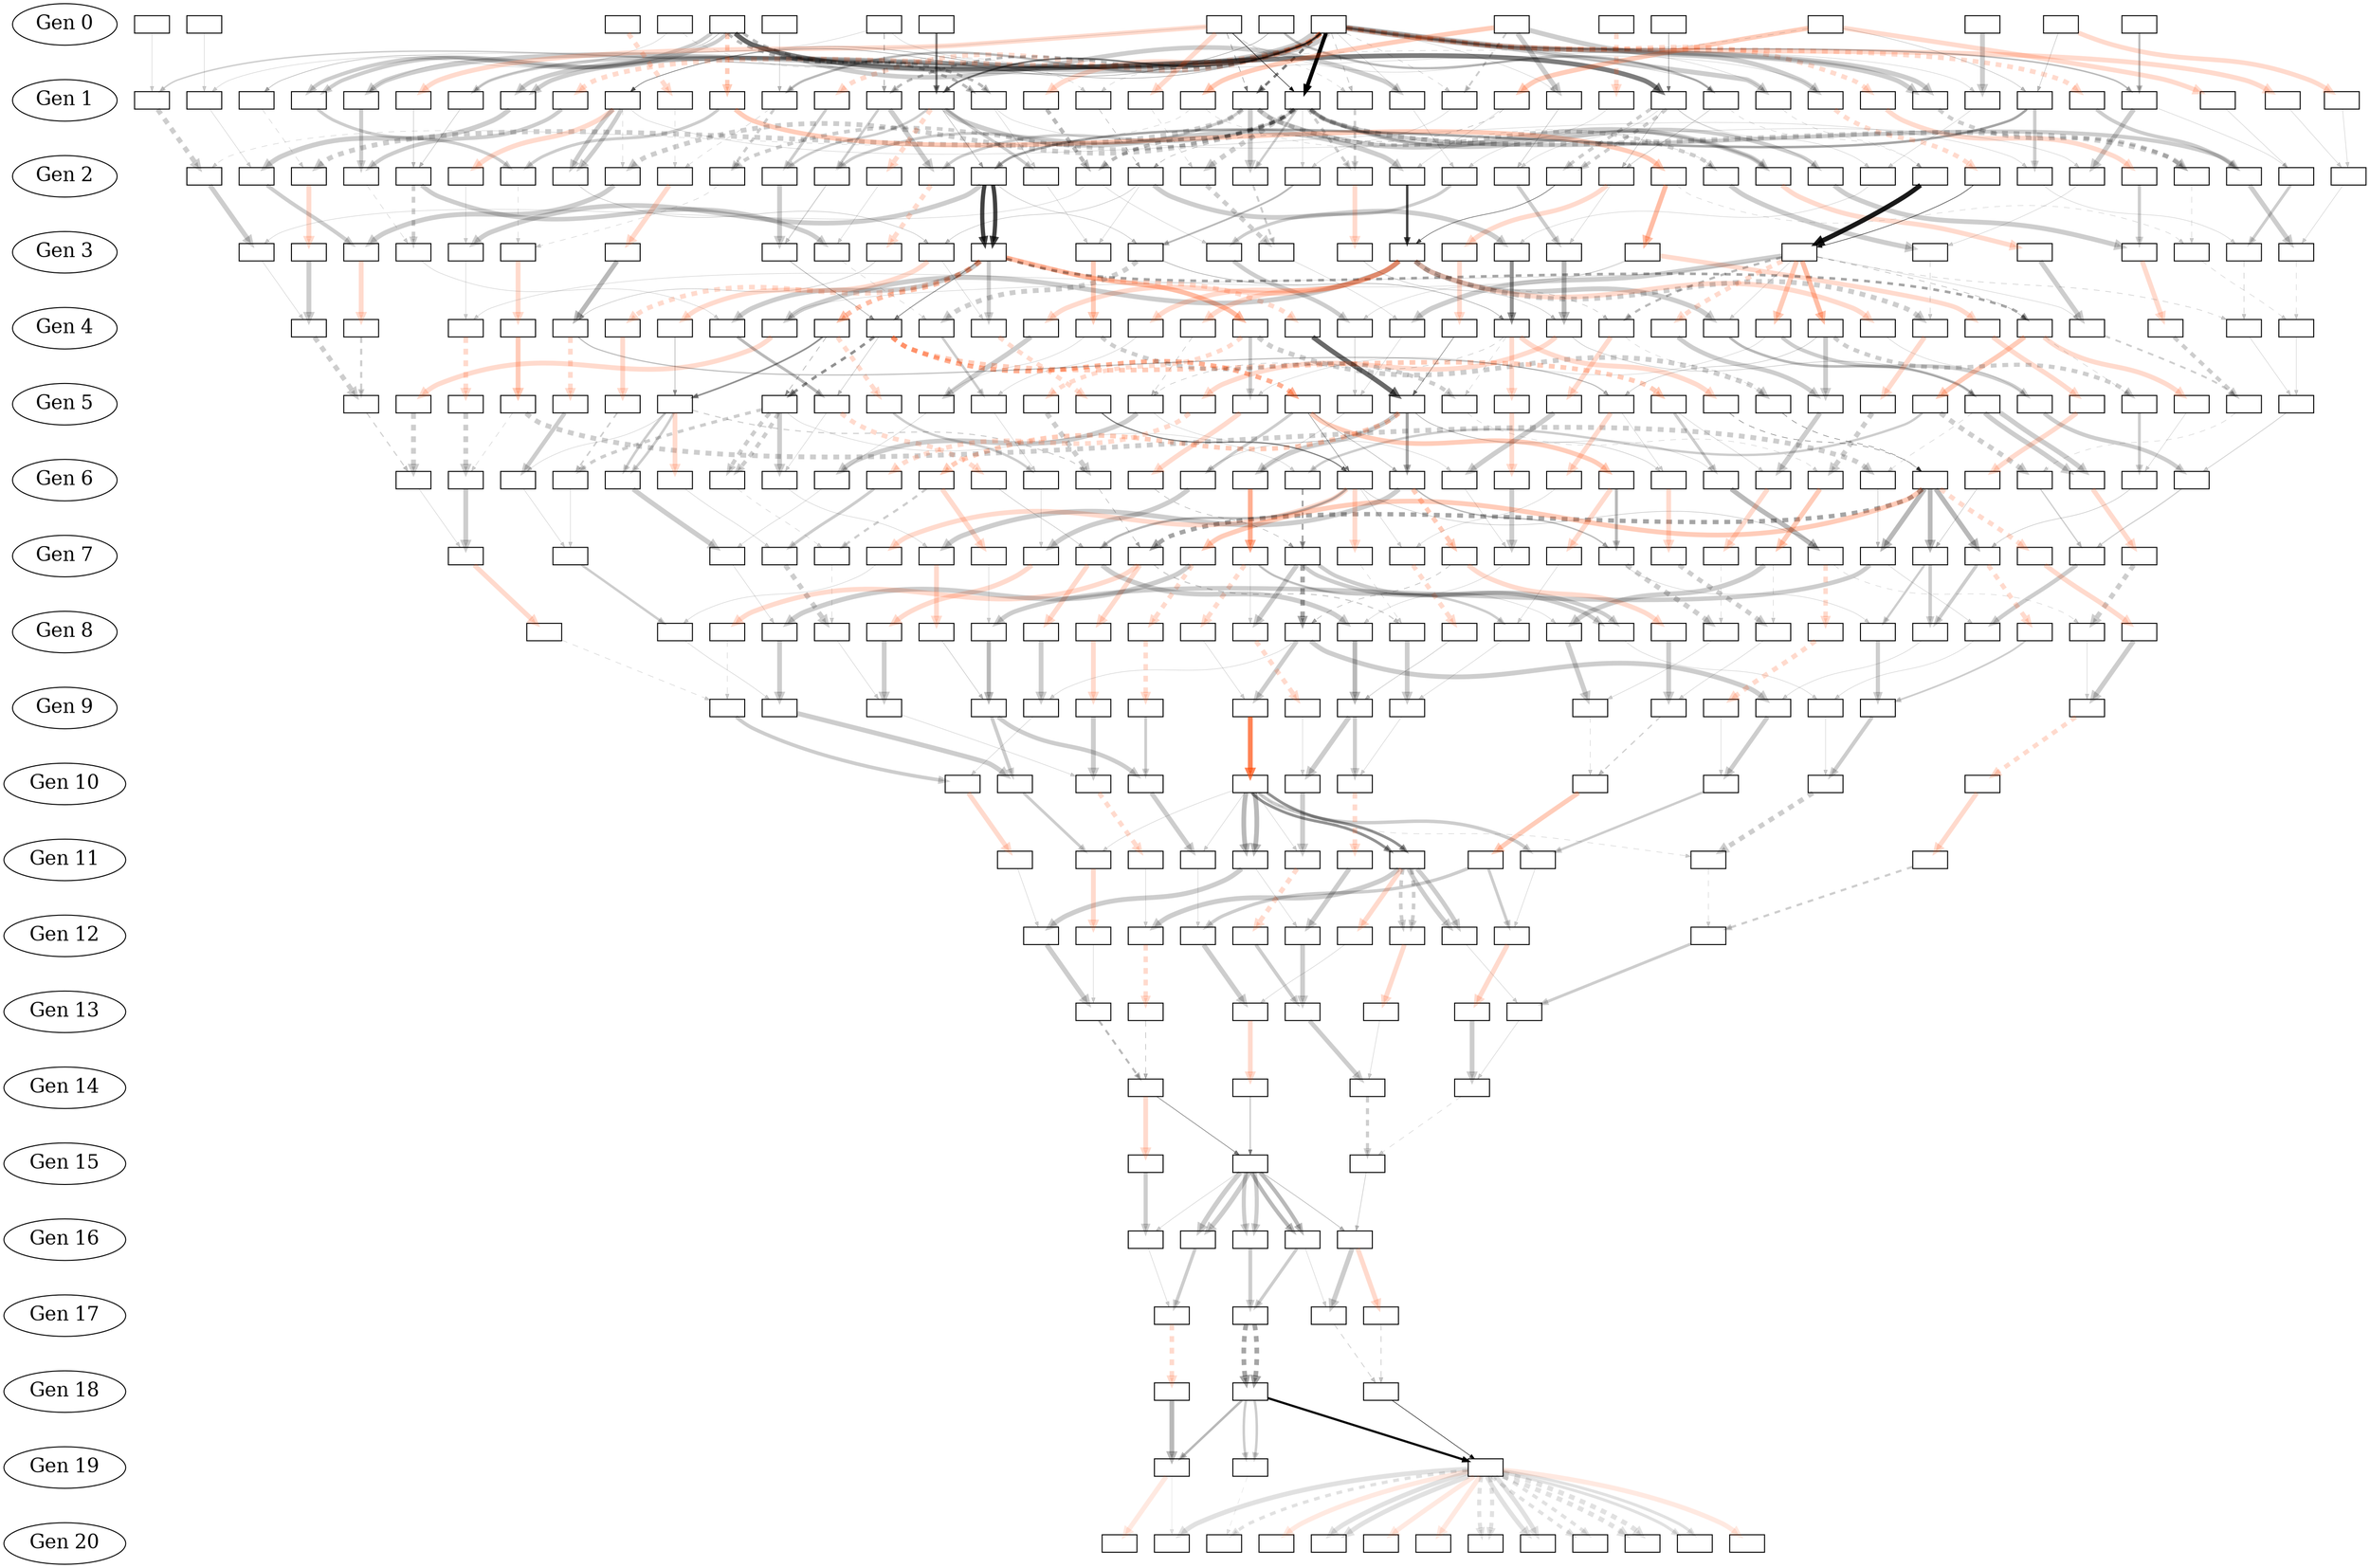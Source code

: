 digraph G { node[fontsize=20];
"Gen 0" -> "Gen 1" -> "Gen 2" -> "Gen 3" -> "Gen 4" -> "Gen 5" -> "Gen 6" -> "Gen 7" -> "Gen 8" -> "Gen 9" -> "Gen 10" -> "Gen 11" -> "Gen 12" -> "Gen 13" -> "Gen 14" -> "Gen 15" -> "Gen 16" -> "Gen 17" -> "Gen 18" -> "Gen 19" -> "Gen 20" [style=invis];
node[shape=point, width=0.15, height=0.15, fillcolor="white", penwidth=1, label=""];
edge[arrowsize=0.5, color="grey", penwidth=1, style="solid"];
"c3c990be-608e-40ad-a194-da8fd2c94a62" [shape=rectangle, width=0.5, height=0.25, style=filled, fillcolor=white];
"6e6ec722-aec6-4a1b-afe0-96f760999088" [shape=rectangle, width=0.5, height=0.25, style=filled, fillcolor=white];
"0d04c175-457d-40da-b730-fed685ec46b1" [shape=rectangle, width=0.5, height=0.25, style=filled, fillcolor=white];
"51015641-5ec0-4bbf-b1d1-3961752d3837" [shape=rectangle, width=0.5, height=0.25, style=filled, fillcolor=white];
"dbf286c3-8959-44b9-add9-3fc280ef1e7d" [shape=rectangle, width=0.5, height=0.25, style=filled, fillcolor=white];
"a2a2bcca-af7e-4de1-be66-bb4cffdc3ce7" [shape=rectangle, width=0.5, height=0.25, style=filled, fillcolor=white];
"75cbf95b-dde3-4b06-ab7a-b7aa1c753814" [shape=rectangle, width=0.5, height=0.25, style=filled, fillcolor=white];
"61f759d5-b3d4-418d-8656-32eac5cb85ca" [shape=rectangle, width=0.5, height=0.25, style=filled, fillcolor=white];
"19647ed3-1bbe-482b-8dd9-431fafba161d" [shape=rectangle, width=0.5, height=0.25, style=filled, fillcolor=white];
"075ab43a-f9cd-4b9a-8d85-14f0c3151d29" [shape=rectangle, width=0.5, height=0.25, style=filled, fillcolor=white];
"12407475-a1df-4caa-ab48-b33f3e2e7e77" [shape=rectangle, width=0.5, height=0.25, style=filled, fillcolor=white];
"bab6cda5-9091-4bf3-b1c2-569135a631d5" [shape=rectangle, width=0.5, height=0.25, style=filled, fillcolor=white];
"65003e7c-9a8d-4f88-b72a-bf1164878f49" [shape=rectangle, width=0.5, height=0.25, style=filled, fillcolor=white];
"7f8414fb-0a57-496a-9339-7304223e3cb5" [shape=rectangle, width=0.5, height=0.25, style=filled, fillcolor=white];
"0691ac02-7e04-4301-bf81-d0996cacdb90" [shape=rectangle, width=0.5, height=0.25, style=filled, fillcolor=white];
"2fc2ec42-ef6c-4598-b65b-45fc4030e251" [shape=rectangle, width=0.5, height=0.25, style=filled, fillcolor=white];
"ad1f3bd3-f0c3-4126-b625-fd0409ee34f8" [shape=rectangle, width=0.5, height=0.25, style=filled, fillcolor=white];
"63291869-b760-47e0-8bb0-7f52d534f371" [shape=rectangle, width=0.5, height=0.25, style=filled, fillcolor=white];
"dd6ea7ec-01c0-44f2-8bde-b7a5caf0a093" [shape=rectangle, width=0.5, height=0.25, style=filled, fillcolor=white];
"98c5a0d9-08a6-490b-81e7-deea02c00e59" [shape=rectangle, width=0.5, height=0.25, style=filled, fillcolor=white];
"f96cb162-3eef-453e-98f2-ccd6c63ffafb" [shape=rectangle, width=0.5, height=0.25, style=filled, fillcolor=white];
"70a08a70-aeb3-4349-b27c-a8e949425637" [shape=rectangle, width=0.5, height=0.25, style=filled, fillcolor=white];
"d96a265f-6d09-4dcf-9bdb-d699e3e2111c" [shape=rectangle, width=0.5, height=0.25, style=filled, fillcolor=white];
"1c7bca79-8fe1-4a9f-904f-1d2029f2a67f" [shape=rectangle, width=0.5, height=0.25, style=filled, fillcolor=white];
"258dbfdf-4b36-4b8e-aa51-e56077ce2d39" [shape=rectangle, width=0.5, height=0.25, style=filled, fillcolor=white];
"3329e412-9372-4185-a0de-181334365125" [shape=rectangle, width=0.5, height=0.25, style=filled, fillcolor=white];
"1098b2fa-b253-4374-b7d5-48fcd4393019" [shape=rectangle, width=0.5, height=0.25, style=filled, fillcolor=white];
"0f729918-1689-42c2-8d8b-41cf1dea9086" [shape=rectangle, width=0.5, height=0.25, style=filled, fillcolor=white];
"a092b622-9894-4e9f-9d5e-741c0ae28fea" [shape=rectangle, width=0.5, height=0.25, style=filled, fillcolor=white];
"8ec5a105-51db-4360-8a43-fd00d47d5d86" [shape=rectangle, width=0.5, height=0.25, style=filled, fillcolor=white];
"860185b5-9466-4c3c-a18e-18f90ee0cd00" [shape=rectangle, width=0.5, height=0.25, style=filled, fillcolor=white];
"232d5198-96c4-4238-a093-848db3dab156" [shape=rectangle, width=0.5, height=0.25, style=filled, fillcolor=white];
"e0e3a279-fee1-4d64-bfb1-b7bf745f67ad" [shape=rectangle, width=0.5, height=0.25, style=filled, fillcolor=white];
"167cafd0-9bc1-4776-b542-7a2a3846db03" [shape=rectangle, width=0.5, height=0.25, style=filled, fillcolor=white];
"dfd4d605-8c7d-4626-92ad-c7e6b4c94944" [shape=rectangle, width=0.5, height=0.25, style=filled, fillcolor=white];
"4c9e882a-df26-4253-a801-e2743c8cc1ad" [shape=rectangle, width=0.5, height=0.25, style=filled, fillcolor=white];
"50be9a19-981d-41d6-af83-a192600f858e" [shape=rectangle, width=0.5, height=0.25, style=filled, fillcolor=white];
"6484d517-8211-4ee5-afdd-7165c10feba3" [shape=rectangle, width=0.5, height=0.25, style=filled, fillcolor=white];
"b67cd583-c6eb-45ee-a1d0-17e66ec03287" [shape=rectangle, width=0.5, height=0.25, style=filled, fillcolor=white];
"dfc4f934-ab23-4d09-90f6-ea2f6bdd2876" [shape=rectangle, width=0.5, height=0.25, style=filled, fillcolor=white];
"f013cb1c-c939-494a-9997-2262349abb85" [shape=rectangle, width=0.5, height=0.25, style=filled, fillcolor=white];
"81b91cf6-0db3-4953-899e-7f4ef5ccf145" [shape=rectangle, width=0.5, height=0.25, style=filled, fillcolor=white];
"f03dfd18-b12a-4bba-8560-b66765eba58a" [shape=rectangle, width=0.5, height=0.25, style=filled, fillcolor=white];
"b113d8dd-b0c3-4390-b6f3-5dd507303a20" [shape=rectangle, width=0.5, height=0.25, style=filled, fillcolor=white];
"6b4257cc-e0e7-4ffb-8d0b-c5ec3c76c740" [shape=rectangle, width=0.5, height=0.25, style=filled, fillcolor=white];
"d9a9b54e-8693-4299-a663-905defed2661" [shape=rectangle, width=0.5, height=0.25, style=filled, fillcolor=white];
"58751921-ff20-4ee3-ac82-01add289d7a9" [shape=rectangle, width=0.5, height=0.25, style=filled, fillcolor=white];
"8910b371-bca0-458d-8b3d-9fa17c2e66f1" [shape=rectangle, width=0.5, height=0.25, style=filled, fillcolor=white];
"0d11aeea-8545-4895-a732-856f356e796d" [shape=rectangle, width=0.5, height=0.25, style=filled, fillcolor=white];
"b7a1ba4a-9b15-4390-8029-74692045ecfe" [shape=rectangle, width=0.5, height=0.25, style=filled, fillcolor=white];
"b447c16a-5c42-4a8f-ae2a-08d727c8e16f" [shape=rectangle, width=0.5, height=0.25, style=filled, fillcolor=white];
"d1d46288-67b1-4c41-8a9f-8c163a1a612e" [shape=rectangle, width=0.5, height=0.25, style=filled, fillcolor=white];
"1e7f2992-c836-4957-a22a-8a92b3761365" [shape=rectangle, width=0.5, height=0.25, style=filled, fillcolor=white];
"e0738bee-4e2b-42c7-b057-801506b92e86" [shape=rectangle, width=0.5, height=0.25, style=filled, fillcolor=white];
"6f511fb4-9f36-4413-800d-5a27ca07844c" [shape=rectangle, width=0.5, height=0.25, style=filled, fillcolor=white];
"f6dd4202-d9e4-4e38-94ba-69684d3ebb5c" [shape=rectangle, width=0.5, height=0.25, style=filled, fillcolor=white];
"51471d05-90e2-4c51-a3c3-3bd99a83bfd8" [shape=rectangle, width=0.5, height=0.25, style=filled, fillcolor=white];
"aed2339a-900e-4cef-94e8-7786650a6ea1" [shape=rectangle, width=0.5, height=0.25, style=filled, fillcolor=white];
"73d6d5a4-35d7-44da-bb53-3d00e65f99d1" [shape=rectangle, width=0.5, height=0.25, style=filled, fillcolor=white];
"bfc0e645-fe3f-4372-a28d-acf4a2535cbc" [shape=rectangle, width=0.5, height=0.25, style=filled, fillcolor=white];
"22f6cb78-5de3-43d4-8e1d-fb88488ae471" [shape=rectangle, width=0.5, height=0.25, style=filled, fillcolor=white];
"dec97601-5cc2-4999-b3e1-04752bbffac6" [shape=rectangle, width=0.5, height=0.25, style=filled, fillcolor=white];
"f76bbdcb-2f94-4d9e-968c-d8e527311dfc" [shape=rectangle, width=0.5, height=0.25, style=filled, fillcolor=white];
"e69b91f6-0cc0-4659-b7cb-7a57e3d59d19" [shape=rectangle, width=0.5, height=0.25, style=filled, fillcolor=white];
"2043bd74-890f-4566-8e61-6ea89b9ef20c" [shape=rectangle, width=0.5, height=0.25, style=filled, fillcolor=white];
"8806e9ae-b6b9-45a9-9fbf-4d740b75364b" [shape=rectangle, width=0.5, height=0.25, style=filled, fillcolor=white];
"839400eb-8bcf-41d5-8b62-1a1c491cb6e2" [shape=rectangle, width=0.5, height=0.25, style=filled, fillcolor=white];
"5a82cc23-2c33-4f4e-b698-c1494bc1e6f5" [shape=rectangle, width=0.5, height=0.25, style=filled, fillcolor=white];
"e9e4db99-ecf2-44ea-b240-3c10e5bf8cf3" [shape=rectangle, width=0.5, height=0.25, style=filled, fillcolor=white];
"ee19565d-396a-495f-806f-e09247c3e058" [shape=rectangle, width=0.5, height=0.25, style=filled, fillcolor=white];
"f708243f-5cfa-4ab3-9a68-8aa723bb687c" [shape=rectangle, width=0.5, height=0.25, style=filled, fillcolor=white];
"e391a5a1-6788-44b9-a2cc-c5e43d564a3a" [shape=rectangle, width=0.5, height=0.25, style=filled, fillcolor=white];
"f586aaef-ee37-4a36-a8f7-cb2f387007c8" [shape=rectangle, width=0.5, height=0.25, style=filled, fillcolor=white];
"d0eb6a50-661e-48e8-a9a1-144bdf34b502" [shape=rectangle, width=0.5, height=0.25, style=filled, fillcolor=white];
"fafa2d9e-c154-4ea6-9422-92cd09f107f7" [shape=rectangle, width=0.5, height=0.25, style=filled, fillcolor=white];
"e4a60b74-4b56-46b7-b3c3-2091d29fbe4f" [shape=rectangle, width=0.5, height=0.25, style=filled, fillcolor=white];
"291f297d-2cf3-4404-9d9a-eb8f75bc9f50" [shape=rectangle, width=0.5, height=0.25, style=filled, fillcolor=white];
"7f69fb5b-cbe8-40f6-bb18-a7271013bbc8" [shape=rectangle, width=0.5, height=0.25, style=filled, fillcolor=white];
"6d1dc5ed-1397-4897-a8ca-2dc680fce39a" [shape=rectangle, width=0.5, height=0.25, style=filled, fillcolor=white];
"69248867-80db-4bbe-bead-bddd9d202a2b" [shape=rectangle, width=0.5, height=0.25, style=filled, fillcolor=white];
"19354d72-56c8-4fdc-be1d-12e1aef8b53b" [shape=rectangle, width=0.5, height=0.25, style=filled, fillcolor=white];
"51e58667-4e19-4397-b7c5-80d57de64c79" [shape=rectangle, width=0.5, height=0.25, style=filled, fillcolor=white];
"b38a7f13-f166-4033-b32c-0e4639ac7191" [shape=rectangle, width=0.5, height=0.25, style=filled, fillcolor=white];
"1f8307f8-f7c6-4aff-8b74-0e39c0e0e844" [shape=rectangle, width=0.5, height=0.25, style=filled, fillcolor=white];
"3ded5b3f-4f85-4f08-ac59-9ac001e6c869" [shape=rectangle, width=0.5, height=0.25, style=filled, fillcolor=white];
"c62cac46-cde1-43bd-936e-6e0d4cb940ab" [shape=rectangle, width=0.5, height=0.25, style=filled, fillcolor=white];
"20e4d849-4a7e-4a55-9113-4e4920c9907c" [shape=rectangle, width=0.5, height=0.25, style=filled, fillcolor=white];
"51ad53d7-42a6-43bd-a43c-b3ded8c7a362" [shape=rectangle, width=0.5, height=0.25, style=filled, fillcolor=white];
"37e831ef-36a8-4fab-969b-168f497f3701" [shape=rectangle, width=0.5, height=0.25, style=filled, fillcolor=white];
"20f01147-525a-4200-aeac-2336e1c75682" [shape=rectangle, width=0.5, height=0.25, style=filled, fillcolor=white];
"a9b0f9ba-b43c-4910-a426-57e103540fde" [shape=rectangle, width=0.5, height=0.25, style=filled, fillcolor=white];
"e7d500d7-e919-4cf6-a470-0067dabfa934" [shape=rectangle, width=0.5, height=0.25, style=filled, fillcolor=white];
"ff74bb9f-c65a-460f-b1b1-acc40476089d" [shape=rectangle, width=0.5, height=0.25, style=filled, fillcolor=white];
"6a75119b-bd6f-46d1-8235-b2aa10b48ed7" [shape=rectangle, width=0.5, height=0.25, style=filled, fillcolor=white];
"855d1635-3a2f-4aed-90e0-ae992314f2fe" [shape=rectangle, width=0.5, height=0.25, style=filled, fillcolor=white];
"b2d85058-2a3b-453e-8196-fd41d6f50b33" [shape=rectangle, width=0.5, height=0.25, style=filled, fillcolor=white];
"f0a6f938-60f9-46e6-93ba-2f95d99e5744" [shape=rectangle, width=0.5, height=0.25, style=filled, fillcolor=white];
"925af2ee-906e-4a35-9e15-7e1350609c72" [shape=rectangle, width=0.5, height=0.25, style=filled, fillcolor=white];
"d960a148-1155-4a22-8607-c14a075143c7" [shape=rectangle, width=0.5, height=0.25, style=filled, fillcolor=white];
"2002a03b-77eb-4936-b5ba-47c1297dcdbe" [shape=rectangle, width=0.5, height=0.25, style=filled, fillcolor=white];
"bddf5379-02e9-4d48-a16a-8f3217141694" [shape=rectangle, width=0.5, height=0.25, style=filled, fillcolor=white];
"b009ec5a-a30e-4b85-9bd6-808edd481f15" [shape=rectangle, width=0.5, height=0.25, style=filled, fillcolor=white];
"d4304b06-d211-4932-b42d-9623212b427d" [shape=rectangle, width=0.5, height=0.25, style=filled, fillcolor=white];
"b80de3f6-0ec4-4228-9d4a-d2f43d83ad3e" [shape=rectangle, width=0.5, height=0.25, style=filled, fillcolor=white];
"174a0410-0d0d-46e7-acc7-9e3fca5634c3" [shape=rectangle, width=0.5, height=0.25, style=filled, fillcolor=white];
"c4a58044-1812-4a60-83e6-510629f14b9a" [shape=rectangle, width=0.5, height=0.25, style=filled, fillcolor=white];
"3eef112e-9442-4502-8c86-1db5e1114a8e" [shape=rectangle, width=0.5, height=0.25, style=filled, fillcolor=white];
"c05830cd-7e48-4729-801c-353ee7dc3173" [shape=rectangle, width=0.5, height=0.25, style=filled, fillcolor=white];
"8b22528e-91fa-471e-ac8d-6efc54200328" [shape=rectangle, width=0.5, height=0.25, style=filled, fillcolor=white];
"dc8cbdc0-d687-47b5-9290-5f05b6e17ff8" [shape=rectangle, width=0.5, height=0.25, style=filled, fillcolor=white];
"9a98a69e-9fbe-4667-acea-3bd378c1c882" [shape=rectangle, width=0.5, height=0.25, style=filled, fillcolor=white];
"cc6a735e-8b1c-44ba-8485-4bffd72a0557" [shape=rectangle, width=0.5, height=0.25, style=filled, fillcolor=white];
"d1e13646-69dd-45f6-9561-183f91f8c387" [shape=rectangle, width=0.5, height=0.25, style=filled, fillcolor=white];
"9c23e7ee-9464-4e65-9cca-51e963cc8312" [shape=rectangle, width=0.5, height=0.25, style=filled, fillcolor=white];
"a7310640-608b-4a1c-95e5-6e77e3f52f22" [shape=rectangle, width=0.5, height=0.25, style=filled, fillcolor=white];
"815dcc50-4e3c-4afb-b02c-44b237c550c7" [shape=rectangle, width=0.5, height=0.25, style=filled, fillcolor=white];
"b3e4d8ac-914a-41a9-9511-11b7bb73bb0f" [shape=rectangle, width=0.5, height=0.25, style=filled, fillcolor=white];
"12530c31-2860-4e13-bd86-23753ae7ad6a" [shape=rectangle, width=0.5, height=0.25, style=filled, fillcolor=white];
"41968730-dd09-4300-a142-e5f4f120fd2c" [shape=rectangle, width=0.5, height=0.25, style=filled, fillcolor=white];
"ae74baf6-9e0e-4046-b5fc-8a7ddc8881da" [shape=rectangle, width=0.5, height=0.25, style=filled, fillcolor=white];
"2629df53-9da1-4af6-b46b-01b0e4794587" [shape=rectangle, width=0.5, height=0.25, style=filled, fillcolor=white];
"f5e6abb8-0dff-4e2c-816a-769094d089f5" [shape=rectangle, width=0.5, height=0.25, style=filled, fillcolor=white];
"b0c2c4a6-3f8d-4f29-8b15-79dd97bc4cce" [shape=rectangle, width=0.5, height=0.25, style=filled, fillcolor=white];
"83ceaa76-2cca-4055-9913-adccd840ee46" [shape=rectangle, width=0.5, height=0.25, style=filled, fillcolor=white];
"fb5fbb7f-adf1-43c2-bd71-355b6d1d6a50" [shape=rectangle, width=0.5, height=0.25, style=filled, fillcolor=white];
"37ad17de-3ea5-433b-a500-c6b05992a961" [shape=rectangle, width=0.5, height=0.25, style=filled, fillcolor=white];
"d2e2cfbd-9ba9-4a01-940d-059f2471ebc9" [shape=rectangle, width=0.5, height=0.25, style=filled, fillcolor=white];
"911acd1d-0ac6-4e2f-94dd-80aa16ea018a" [shape=rectangle, width=0.5, height=0.25, style=filled, fillcolor=white];
"0848d42b-00a0-4c57-8e2e-4919e37d9798" [shape=rectangle, width=0.5, height=0.25, style=filled, fillcolor=white];
"7865f513-5aef-461f-8f4c-97e61c12c68c" [shape=rectangle, width=0.5, height=0.25, style=filled, fillcolor=white];
"9d080ee0-aa4a-443e-be33-0fb41c02c7c0" [shape=rectangle, width=0.5, height=0.25, style=filled, fillcolor=white];
"62420b34-6b99-4811-b1d9-0a27dbf67129" [shape=rectangle, width=0.5, height=0.25, style=filled, fillcolor=white];
"a0540316-c5b6-4bac-b984-85697a0e56c0" [shape=rectangle, width=0.5, height=0.25, style=filled, fillcolor=white];
"4b6b587a-b616-42c9-a49a-98879472d6ab" [shape=rectangle, width=0.5, height=0.25, style=filled, fillcolor=white];
"7aee3af9-ac57-410d-a7a2-98ff7dc8ff46" [shape=rectangle, width=0.5, height=0.25, style=filled, fillcolor=white];
"57ab5136-08ac-49ee-b34c-03b62b4eecd5" [shape=rectangle, width=0.5, height=0.25, style=filled, fillcolor=white];
"f105eb7f-d1c0-425d-8b3f-d813b54c9748" [shape=rectangle, width=0.5, height=0.25, style=filled, fillcolor=white];
"397ca19f-fb4e-4603-9cf3-3ccc6abedf74" [shape=rectangle, width=0.5, height=0.25, style=filled, fillcolor=white];
"74d20560-5f6c-4dc1-9d83-f383723ca240" [shape=rectangle, width=0.5, height=0.25, style=filled, fillcolor=white];
"834ff8c8-366d-486a-9d5a-e20b5ed013a7" [shape=rectangle, width=0.5, height=0.25, style=filled, fillcolor=white];
"d683f815-0271-4f63-a6f2-38f790c27629" [shape=rectangle, width=0.5, height=0.25, style=filled, fillcolor=white];
"79b10569-323a-496e-8ba8-e935910456d0" [shape=rectangle, width=0.5, height=0.25, style=filled, fillcolor=white];
"bffeb402-64aa-44bc-a47f-17c8f8913768" [shape=rectangle, width=0.5, height=0.25, style=filled, fillcolor=white];
"2f569a59-8e75-4e52-a9ce-42132661a17c" [shape=rectangle, width=0.5, height=0.25, style=filled, fillcolor=white];
"c896b482-5a8d-41ac-a415-d206c2ebcca4" [shape=rectangle, width=0.5, height=0.25, style=filled, fillcolor=white];
"f5d1ad07-c173-4cf3-b6ea-da4a0f339042" [shape=rectangle, width=0.5, height=0.25, style=filled, fillcolor=white];
"5742ad13-78ac-41ba-acd3-501c4a7bef8a" [shape=rectangle, width=0.5, height=0.25, style=filled, fillcolor=white];
"4a34fc7f-07c9-4cb1-9c60-6549a957c413" [shape=rectangle, width=0.5, height=0.25, style=filled, fillcolor=white];
"0c3350ec-0760-4e33-9d5e-f328aa0e12bc" [shape=rectangle, width=0.5, height=0.25, style=filled, fillcolor=white];
"a1e543d8-52d7-4806-b0ee-2d0270293fa2" [shape=rectangle, width=0.5, height=0.25, style=filled, fillcolor=white];
"62cad755-7bb9-4822-a6f7-a515012b38c8" [shape=rectangle, width=0.5, height=0.25, style=filled, fillcolor=white];
"ef004452-b7f9-4b8f-97d0-2ca4725613ec" [shape=rectangle, width=0.5, height=0.25, style=filled, fillcolor=white];
"bcb42498-6043-41d5-8c27-0dd2826014e3" [shape=rectangle, width=0.5, height=0.25, style=filled, fillcolor=white];
"b100c02e-b077-449a-af11-84f555f1d45d" [shape=rectangle, width=0.5, height=0.25, style=filled, fillcolor=white];
"4010e18e-1652-4b43-b9c8-bcd8e967dbcb" [shape=rectangle, width=0.5, height=0.25, style=filled, fillcolor=white];
"48198155-7061-4de1-9bba-01fde50202f1" [shape=rectangle, width=0.5, height=0.25, style=filled, fillcolor=white];
"ee57ab07-bff5-4670-907c-5015bb4a4680" [shape=rectangle, width=0.5, height=0.25, style=filled, fillcolor=white];
"9af53fd0-6c1a-49f2-b1c3-0e5f36a04314" [shape=rectangle, width=0.5, height=0.25, style=filled, fillcolor=white];
"4a9635ea-ad98-4a4b-a74c-962b81a8eba8" [shape=rectangle, width=0.5, height=0.25, style=filled, fillcolor=white];
"6a6192a2-f9c7-4d56-847a-5a6c9a67b675" [shape=rectangle, width=0.5, height=0.25, style=filled, fillcolor=white];
"28763843-4232-466d-9b1e-c2fd9a26c2b1" [shape=rectangle, width=0.5, height=0.25, style=filled, fillcolor=white];
"c9364ec8-bbc9-4abf-8c0c-8fa0c272db43" [shape=rectangle, width=0.5, height=0.25, style=filled, fillcolor=white];
"23210505-3ee1-4d90-bca1-71697c15006b" [shape=rectangle, width=0.5, height=0.25, style=filled, fillcolor=white];
"4e4194e8-c5e4-4771-9731-9dc683eb2ecd" [shape=rectangle, width=0.5, height=0.25, style=filled, fillcolor=white];
"d1f148b1-858d-4b99-a6dd-89e05e02ef29" [shape=rectangle, width=0.5, height=0.25, style=filled, fillcolor=white];
"6a276d04-4dcd-4d4e-8f2f-8ded5c086ac9" [shape=rectangle, width=0.5, height=0.25, style=filled, fillcolor=white];
"3f51cfff-23bb-4533-a93a-3ba4b5b75d7e" [shape=rectangle, width=0.5, height=0.25, style=filled, fillcolor=white];
"e99094af-95b5-467c-8a83-a346fb3f85e1" [shape=rectangle, width=0.5, height=0.25, style=filled, fillcolor=white];
"78846a91-e737-423b-8ad7-c5b623b4e3bf" [shape=rectangle, width=0.5, height=0.25, style=filled, fillcolor=white];
"15654d3e-1837-4117-a88b-3218a3933902" [shape=rectangle, width=0.5, height=0.25, style=filled, fillcolor=white];
"0a678bb5-d04c-45fc-a5df-1d3f576bd836" [shape=rectangle, width=0.5, height=0.25, style=filled, fillcolor=white];
"b3d2105f-39a2-4e86-b007-1eaa8309c18d" [shape=rectangle, width=0.5, height=0.25, style=filled, fillcolor=white];
"bd20871d-08f3-43f2-803b-ef08dda6e237" [shape=rectangle, width=0.5, height=0.25, style=filled, fillcolor=white];
"5a306033-f678-47fc-a082-7b6c3a9441bb" [shape=rectangle, width=0.5, height=0.25, style=filled, fillcolor=white];
"9f021824-1f8b-4e30-a321-bcacb1c718e9" [shape=rectangle, width=0.5, height=0.25, style=filled, fillcolor=white];
"06dee8bd-2276-4971-971d-fc93f2775dda" [shape=rectangle, width=0.5, height=0.25, style=filled, fillcolor=white];
"fd7f093c-f24f-4298-838d-5fc50526c842" [shape=rectangle, width=0.5, height=0.25, style=filled, fillcolor=white];
"b126e4ab-9508-4ec0-abe6-1eba677cec21" [shape=rectangle, width=0.5, height=0.25, style=filled, fillcolor=white];
"a67bd77e-7a1c-4c05-8a1b-0e70bae180b7" [shape=rectangle, width=0.5, height=0.25, style=filled, fillcolor=white];
"c9b25e6b-2398-4d10-80c0-cc77dc48ddec" [shape=rectangle, width=0.5, height=0.25, style=filled, fillcolor=white];
"2a4feba7-14f8-4b0b-bf7e-7b25135e810f" [shape=rectangle, width=0.5, height=0.25, style=filled, fillcolor=white];
"dcca636e-0ad7-4e7f-a999-76055873a5d4" [shape=rectangle, width=0.5, height=0.25, style=filled, fillcolor=white];
"b70b6dd8-42b1-4226-bdfc-86b1f47854a8" [shape=rectangle, width=0.5, height=0.25, style=filled, fillcolor=white];
"857b9408-cc7e-4bf5-bae8-04bcad75f76a" [shape=rectangle, width=0.5, height=0.25, style=filled, fillcolor=white];
"51b836df-c307-4f3b-8127-fdb17fe772e3" [shape=rectangle, width=0.5, height=0.25, style=filled, fillcolor=white];
"60cac34c-67bb-49a6-9fa2-83dbe7b12ec5" [shape=rectangle, width=0.5, height=0.25, style=filled, fillcolor=white];
"01931e02-c4cf-405e-b71b-bac2a4ce7824" [shape=rectangle, width=0.5, height=0.25, style=filled, fillcolor=white];
"91c292ea-4d0b-4f14-9aa0-6497191ec794" [shape=rectangle, width=0.5, height=0.25, style=filled, fillcolor=white];
"36af05c6-8b6c-47c6-a6c7-967812547d9d" [shape=rectangle, width=0.5, height=0.25, style=filled, fillcolor=white];
"b40c076e-ae6e-4026-8fc5-a959aa9abf2b" [shape=rectangle, width=0.5, height=0.25, style=filled, fillcolor=white];
"64043212-3f6e-49eb-bcac-2a3882b3a9ea" [shape=rectangle, width=0.5, height=0.25, style=filled, fillcolor=white];
"0727b2ac-6604-4cbd-b313-4db9cda7ef3f" [shape=rectangle, width=0.5, height=0.25, style=filled, fillcolor=white];
"5c6a359e-1db4-446e-8da2-b9c16288432a" [shape=rectangle, width=0.5, height=0.25, style=filled, fillcolor=white];
"cc1b0a65-a947-48c4-89a9-b71a50767f06" [shape=rectangle, width=0.5, height=0.25, style=filled, fillcolor=white];
"c269d46e-1ab2-41b0-b426-e643a738b83f" [shape=rectangle, width=0.5, height=0.25, style=filled, fillcolor=white];
"16ed8cc3-ca1d-4840-bcf3-ed9e23f8462d" [shape=rectangle, width=0.5, height=0.25, style=filled, fillcolor=white];
"7ee4a5b7-9c8a-4fd8-bb10-539a57323da5" [shape=rectangle, width=0.5, height=0.25, style=filled, fillcolor=white];
"c2f274e4-4204-4edb-bc3b-11ee3eb44a1c" [shape=rectangle, width=0.5, height=0.25, style=filled, fillcolor=white];
"04f3d6fd-1f27-4f5a-9864-1f3d63504f59" [shape=rectangle, width=0.5, height=0.25, style=filled, fillcolor=white];
"18d68db0-70f7-4272-872e-c7d4a803fa9a" [shape=rectangle, width=0.5, height=0.25, style=filled, fillcolor=white];
"7e970ebb-0665-4f78-ba36-df97be4ff946" [shape=rectangle, width=0.5, height=0.25, style=filled, fillcolor=white];
"3f8e78b1-728e-48ec-ae36-41e35bb6511e" [shape=rectangle, width=0.5, height=0.25, style=filled, fillcolor=white];
"839933fc-c070-41c7-9bf7-06d1d95a3b58" [shape=rectangle, width=0.5, height=0.25, style=filled, fillcolor=white];
"afc1bba8-d179-4151-ad1a-b91b424af822" [shape=rectangle, width=0.5, height=0.25, style=filled, fillcolor=white];
"8edff49b-d577-4c7e-9b2e-208dcc688701" [shape=rectangle, width=0.5, height=0.25, style=filled, fillcolor=white];
"76f6941a-34c6-4d9b-8bd2-d6513639c4c9" [shape=rectangle, width=0.5, height=0.25, style=filled, fillcolor=white];
"8763bc7a-d5a7-4f3d-a26b-43d30691b1fe" [shape=rectangle, width=0.5, height=0.25, style=filled, fillcolor=white];
"c67426dc-221c-4089-ba1e-d4b533247207" [shape=rectangle, width=0.5, height=0.25, style=filled, fillcolor=white];
"e239e2b2-18a0-4881-b69c-38d4ea4716aa" [shape=rectangle, width=0.5, height=0.25, style=filled, fillcolor=white];
"9f5907b8-3a1b-4316-9a3f-1e5e95d2e8fb" [shape=rectangle, width=0.5, height=0.25, style=filled, fillcolor=white];
"0d595c50-7ed5-4dd6-986f-264b4894d2df" [shape=rectangle, width=0.5, height=0.25, style=filled, fillcolor=white];
"27b3c1c6-fdac-4abc-98f2-8dadb78381dd" [shape=rectangle, width=0.5, height=0.25, style=filled, fillcolor=white];
"2ecceae7-f21a-4ddd-8cdf-8b9b4f91b488" [shape=rectangle, width=0.5, height=0.25, style=filled, fillcolor=white];
"02b9e740-ea2a-4c8c-94f2-eabf7da42f44" [shape=rectangle, width=0.5, height=0.25, style=filled, fillcolor=white];
"ea8bccb3-1ad2-4c44-a933-b0b52e148ef4" [shape=rectangle, width=0.5, height=0.25, style=filled, fillcolor=white];
"e989bf4d-96e6-4bbf-b346-704d5ac07c4b" [shape=rectangle, width=0.5, height=0.25, style=filled, fillcolor=white];
"603e7d60-1f94-4cc1-9e14-68349ac06f1d" [shape=rectangle, width=0.5, height=0.25, style=filled, fillcolor=white];
"36e0eb7c-8615-400c-9c79-92937237060b" [shape=rectangle, width=0.5, height=0.25, style=filled, fillcolor=white];
"b5dba75c-86a6-4529-9990-fc1046627d54" [shape=rectangle, width=0.5, height=0.25, style=filled, fillcolor=white];
"2b110c35-9d17-4dab-a00f-512ec30b04a2" [shape=rectangle, width=0.5, height=0.25, style=filled, fillcolor=white];
"03c7f3e9-419a-4114-8fa6-e70dbf780419" [shape=rectangle, width=0.5, height=0.25, style=filled, fillcolor=white];
"90b478e3-5c1d-47f4-ba1f-8fa7b85a9a4b" [shape=rectangle, width=0.5, height=0.25, style=filled, fillcolor=white];
"059c9b53-406c-40b4-b02a-3c4f5c4dffa3" [shape=rectangle, width=0.5, height=0.25, style=filled, fillcolor=white];
"fed00c90-4d77-4b51-90d7-656ff2d2b072" [shape=rectangle, width=0.5, height=0.25, style=filled, fillcolor=white];
"d31d4938-ed7c-4cf6-a944-a479458b882b" [shape=rectangle, width=0.5, height=0.25, style=filled, fillcolor=white];
"eee453f9-ff66-45c1-8008-062ab4f215de" [shape=rectangle, width=0.5, height=0.25, style=filled, fillcolor=white];
"15c8777c-1c33-47bf-9562-94170f6fefae" [shape=rectangle, width=0.5, height=0.25, style=filled, fillcolor=white];
"0bccfb0a-10be-437f-95d8-7d7651bd9b4a" [shape=rectangle, width=0.5, height=0.25, style=filled, fillcolor=white];
"03e4c5a9-0c9c-4f94-bc65-8a2595af8725" [shape=rectangle, width=0.5, height=0.25, style=filled, fillcolor=white];
"afc6bd7d-e44a-4699-b14b-776cb9479f1b" [shape=rectangle, width=0.5, height=0.25, style=filled, fillcolor=white];
"493b2e2a-1628-4e20-910c-7e699e9378b4" [shape=rectangle, width=0.5, height=0.25, style=filled, fillcolor=white];
"7a8adc9a-8ad7-4592-856e-29adf7ab7515" [shape=rectangle, width=0.5, height=0.25, style=filled, fillcolor=white];
"850c13e9-5144-44dd-a96a-c16854b77032" [shape=rectangle, width=0.5, height=0.25, style=filled, fillcolor=white];
"fc9bf8ed-a3f4-47fd-9a3f-d50e443a4c51" [shape=rectangle, width=0.5, height=0.25, style=filled, fillcolor=white];
"dce7377e-c149-4b2d-84e6-1b3ce5c38c0a" [shape=rectangle, width=0.5, height=0.25, style=filled, fillcolor=white];
"4d0750f9-7305-47d0-bbe9-8db99b3073e2" [shape=rectangle, width=0.5, height=0.25, style=filled, fillcolor=white];
"ff57fa97-6d74-44fc-9081-d46c977cadad" [shape=rectangle, width=0.5, height=0.25, style=filled, fillcolor=white];
"e90a0284-9096-44aa-9f22-d593a4157649" [shape=rectangle, width=0.5, height=0.25, style=filled, fillcolor=white];
"68d4dcaf-7416-4519-8191-f7be6aa193fa" [shape=rectangle, width=0.5, height=0.25, style=filled, fillcolor=white];
"11778d19-9fb0-418f-9fc2-03f0edb777a7" [shape=rectangle, width=0.5, height=0.25, style=filled, fillcolor=white];
"3fe6074d-37ed-4723-9313-8d7bd360a68d" [shape=rectangle, width=0.5, height=0.25, style=filled, fillcolor=white];
"a60dc921-c75d-4250-a251-00d5e76b8acf" [shape=rectangle, width=0.5, height=0.25, style=filled, fillcolor=white];
"9c00fe1b-97c3-4f9d-a1c8-f15be771c0f6" [shape=rectangle, width=0.5, height=0.25, style=filled, fillcolor=white];
"876c9877-a3c8-4c7c-9083-0b2a6b3bca21" [shape=rectangle, width=0.5, height=0.25, style=filled, fillcolor=white];
"6b2f303d-d0b6-49ea-ad5b-456d9f45f637" [shape=rectangle, width=0.5, height=0.25, style=filled, fillcolor=white];
"5cb13433-d612-457a-9d40-d61d6a697edb" [shape=rectangle, width=0.5, height=0.25, style=filled, fillcolor=white];
"81d59078-250f-4224-9b2c-e45a6ebd2337" [shape=rectangle, width=0.5, height=0.25, style=filled, fillcolor=white];
"754dc701-f6f6-48fe-83dd-7ab89e21ec77" [shape=rectangle, width=0.5, height=0.25, style=filled, fillcolor=white];
"ffe7736a-3275-4844-be43-85090aa3e9d7" [shape=rectangle, width=0.5, height=0.25, style=filled, fillcolor=white];
"587c16fd-e4bb-4f14-8b50-69f8922a9135" [shape=rectangle, width=0.5, height=0.25, style=filled, fillcolor=white];
"cc9ac3f6-9b5d-4949-be9b-e32bcd965b96" [shape=rectangle, width=0.5, height=0.25, style=filled, fillcolor=white];
"0cdd4e82-b5e3-4413-9a0a-d554ff9a9f15" [shape=rectangle, width=0.5, height=0.25, style=filled, fillcolor=white];
"bfc92f97-ad93-4447-b87d-ff343e03924d" [shape=rectangle, width=0.5, height=0.25, style=filled, fillcolor=white];
"5faa7d23-ca67-47cd-a408-852a13cdd417" [shape=rectangle, width=0.5, height=0.25, style=filled, fillcolor=white];
"b4dc1745-e77c-4db4-b2a5-4652f521c50b" [shape=rectangle, width=0.5, height=0.25, style=filled, fillcolor=white];
"d1fb320a-dc15-43a9-bd02-1117122f55f2" [shape=rectangle, width=0.5, height=0.25, style=filled, fillcolor=white];
"74e4cb0b-839e-4d53-a9bc-6cf17fbb36f1" [shape=rectangle, width=0.5, height=0.25, style=filled, fillcolor=white];
"9fbcb91c-1cce-4bf1-b145-a091f197d022" [shape=rectangle, width=0.5, height=0.25, style=filled, fillcolor=white];
"fb4e5373-be1f-4ab0-aff5-f68a01cb3512" [shape=rectangle, width=0.5, height=0.25, style=filled, fillcolor=white];
"d8cbe29e-f98d-4f67-9ddb-b7f95671556a" [shape=rectangle, width=0.5, height=0.25, style=filled, fillcolor=white];
"56d31b89-e462-46e2-adbc-5441ce1c922a" [shape=rectangle, width=0.5, height=0.25, style=filled, fillcolor=white];
"a8e27843-28a3-48f8-8540-6b10b64f6208" [shape=rectangle, width=0.5, height=0.25, style=filled, fillcolor=white];
"5db2b3ae-7a42-452c-8af0-e16a09b78af0" [shape=rectangle, width=0.5, height=0.25, style=filled, fillcolor=white];
"105df932-115d-451e-a608-e33bda558874" [shape=rectangle, width=0.5, height=0.25, style=filled, fillcolor=white];
"d0de65a1-577f-4028-9da7-ef7bec7ceffd" [shape=rectangle, width=0.5, height=0.25, style=filled, fillcolor=white];
"fbabfeee-6d5e-457c-84ae-098d43b07b7d" [shape=rectangle, width=0.5, height=0.25, style=filled, fillcolor=white];
"425db5a2-26e1-476c-919c-288a3eecf732" [shape=rectangle, width=0.5, height=0.25, style=filled, fillcolor=white];
"950dd127-6715-4193-92ff-a29908f31b14" [shape=rectangle, width=0.5, height=0.25, style=filled, fillcolor=white];
"536ee7ab-e404-4e84-92e6-8352a8f2d1bc" [shape=rectangle, width=0.5, height=0.25, style=filled, fillcolor=white];
"c590f433-78cc-4c66-80f4-2de229647dd6" [shape=rectangle, width=0.5, height=0.25, style=filled, fillcolor=white];
"ad2de9ce-6f7c-422c-891e-1b0a70a048c5" [shape=rectangle, width=0.5, height=0.25, style=filled, fillcolor=white];
"8c6cd0b7-991c-4024-841d-a1faeff602ac" [shape=rectangle, width=0.5, height=0.25, style=filled, fillcolor=white];
"df6457f0-eb11-486c-9871-24cfd912917d" [shape=rectangle, width=0.5, height=0.25, style=filled, fillcolor=white];
"a87741b4-e35d-40d1-aaca-d5e031695c10" [shape=rectangle, width=0.5, height=0.25, style=filled, fillcolor=white];
"fa9b0880-4bc8-4202-ab4c-423689de0c1a" [shape=rectangle, width=0.5, height=0.25, style=filled, fillcolor=white];
"28055626-b895-4477-8b9e-c616fa3893f2" [shape=rectangle, width=0.5, height=0.25, style=filled, fillcolor=white];
"ec625bc4-e86f-40da-a21c-402b28a02102" [shape=rectangle, width=0.5, height=0.25, style=filled, fillcolor=white];
"5cca9330-a0f3-450d-b74c-585ef33080e6" [shape=rectangle, width=0.5, height=0.25, style=filled, fillcolor=white];
"476400df-e924-4343-b3ee-2540a6d15d7c" [shape=rectangle, width=0.5, height=0.25, style=filled, fillcolor=white];
"1be4c653-d695-44f9-b3b3-177cd53b81ed" [shape=rectangle, width=0.5, height=0.25, style=filled, fillcolor=white];
"fe4f01e2-9eac-43c4-aa22-f6c7774dd692" [shape=rectangle, width=0.5, height=0.25, style=filled, fillcolor=white];
"c90cacba-8726-4767-bdfa-bde0b302a92e" [shape=rectangle, width=0.5, height=0.25, style=filled, fillcolor=white];
"06b699fb-ed9b-435f-97ce-3013425c4315" [shape=rectangle, width=0.5, height=0.25, style=filled, fillcolor=white];
"05ad3b42-472f-446a-acc9-7f8d8849f5fd" [shape=rectangle, width=0.5, height=0.25, style=filled, fillcolor=white];
"d473656d-0cb6-4562-ae9b-fc263f0f2ec2" [shape=rectangle, width=0.5, height=0.25, style=filled, fillcolor=white];
"64bed971-4596-41ec-9e91-1ef0d53996b1" [shape=rectangle, width=0.5, height=0.25, style=filled, fillcolor=white];
"8abb2fec-449d-47b3-9089-1545261499cd" [shape=rectangle, width=0.5, height=0.25, style=filled, fillcolor=white];
"86ef92f6-13ca-46e5-9be9-a89384de5540" [shape=rectangle, width=0.5, height=0.25, style=filled, fillcolor=white];
"bb4b2402-01f2-40cd-9e57-3ab125ff7d9a" [shape=rectangle, width=0.5, height=0.25, style=filled, fillcolor=white];
"8fa39f33-fd52-4848-815a-d0b51eacbebe" [shape=rectangle, width=0.5, height=0.25, style=filled, fillcolor=white];
"643fbcdd-8f92-44c5-b439-c1e059d5f294" [shape=rectangle, width=0.5, height=0.25, style=filled, fillcolor=white];
"e3422be2-b355-4d4f-b9db-9191d4584872" [shape=rectangle, width=0.5, height=0.25, style=filled, fillcolor=white];
"bcd81c29-c606-45be-ae34-78923ff4b60b" [shape=rectangle, width=0.5, height=0.25, style=filled, fillcolor=white];
"4f3c772f-2920-4e41-9e61-f1e7fe1c0970" [shape=rectangle, width=0.5, height=0.25, style=filled, fillcolor=white];
"13ddc659-e1e8-4a42-b64d-522f1dc32859" [shape=rectangle, width=0.5, height=0.25, style=filled, fillcolor=white];
"d548be63-cf13-4876-be6d-04d257fe7f7d" [shape=rectangle, width=0.5, height=0.25, style=filled, fillcolor=white];
"ff5b72da-5472-479c-ae68-54fce57434ea" [shape=rectangle, width=0.5, height=0.25, style=filled, fillcolor=white];
"890eb6fb-19e2-4775-9be3-14bc099016b5" [shape=rectangle, width=0.5, height=0.25, style=filled, fillcolor=white];
"c61f4369-3a5c-4b86-b5cb-da0d23f333c5" [shape=rectangle, width=0.5, height=0.25, style=filled, fillcolor=white];
"137e0c3c-95d7-4d6a-be14-65c7f2e516d7" [shape=rectangle, width=0.5, height=0.25, style=filled, fillcolor=white];
"df74739b-d26f-4da3-9878-673bfc3c5d28" [shape=rectangle, width=0.5, height=0.25, style=filled, fillcolor=white];
"3d689c4f-acf5-4e81-a764-32d29010349c" [shape=rectangle, width=0.5, height=0.25, style=filled, fillcolor=white];
"67dea5ca-2576-4d70-9e49-d7c1e6e92cdf" [shape=rectangle, width=0.5, height=0.25, style=filled, fillcolor=white];
"fb50838d-ead8-46a9-9348-0f2fc7d723a3" [shape=rectangle, width=0.5, height=0.25, style=filled, fillcolor=white];
"88c5fbbb-69cf-44bb-bcea-3c19f430f88a" [shape=rectangle, width=0.5, height=0.25, style=filled, fillcolor=white];
"68081471-4a30-4cac-88a6-0941521f56e3" [shape=rectangle, width=0.5, height=0.25, style=filled, fillcolor=white];
"ef3e6892-e826-439b-9806-c0d5a14b493a" [shape=rectangle, width=0.5, height=0.25, style=filled, fillcolor=white];
"0e431f40-4508-441f-bb14-b729e1a88cc9" [shape=rectangle, width=0.5, height=0.25, style=filled, fillcolor=white];
"30339551-6da5-4507-97ab-231f91ac7dc5" [shape=rectangle, width=0.5, height=0.25, style=filled, fillcolor=white];
"773b9611-5031-4a39-b6c2-dc60edddfadb" [shape=rectangle, width=0.5, height=0.25, style=filled, fillcolor=white];
"7025ecdf-d315-43b0-8763-76648ec96b58" [shape=rectangle, width=0.5, height=0.25, style=filled, fillcolor=white];
"74ecc230-8eed-4161-b61c-c07460be0916" [shape=rectangle, width=0.5, height=0.25, style=filled, fillcolor=white];
"0003729f-9e50-4700-a571-7269e0a01dc0" [shape=rectangle, width=0.5, height=0.25, style=filled, fillcolor=white];
"a2a67da2-7c4b-4666-b9f7-028eb2bf5e85" [shape=rectangle, width=0.5, height=0.25, style=filled, fillcolor=white];
"c5405c81-f3f6-4265-897e-68cb8cc90a73" [shape=rectangle, width=0.5, height=0.25, style=filled, fillcolor=white];
"23c68c09-c509-494c-9e70-f9a7203f5d1b" [shape=rectangle, width=0.5, height=0.25, style=filled, fillcolor=white];
"a7dd9957-af93-4283-bf70-583485557a3d" [shape=rectangle, width=0.5, height=0.25, style=filled, fillcolor=white];
"101cfb5d-4495-435a-ae32-522a1f1aaf2a" [shape=rectangle, width=0.5, height=0.25, style=filled, fillcolor=white];
"a83acdcc-5cd3-4bfd-8ebd-238c717e875c" [shape=rectangle, width=0.5, height=0.25, style=filled, fillcolor=white];
"a4e1e32d-478b-4dd2-9ce8-584447c25032" [shape=rectangle, width=0.5, height=0.25, style=filled, fillcolor=white];
"732d241c-e2ef-4214-b50e-99c4b0c75acb" [shape=rectangle, width=0.5, height=0.25, style=filled, fillcolor=white];
"1129164c-f936-4c88-bc3f-6ac77afa0338" [shape=rectangle, width=0.5, height=0.25, style=filled, fillcolor=white];
"d0f5acdb-083e-4803-af5e-924e58753132" [shape=rectangle, width=0.5, height=0.25, style=filled, fillcolor=white];
"2b52549b-ae9e-4180-9ad0-279f486b5e6b" [shape=rectangle, width=0.5, height=0.25, style=filled, fillcolor=white];
"e0f81b3e-89aa-4fad-8417-a54251a53cc2" [shape=rectangle, width=0.5, height=0.25, style=filled, fillcolor=white];
"c50bc599-eb7b-4b5f-9d74-60a165bdaef8" [shape=rectangle, width=0.5, height=0.25, style=filled, fillcolor=white];
"826e1072-fb87-4c61-aa95-d50955f83486" [shape=rectangle, width=0.5, height=0.25, style=filled, fillcolor=white];
"1056a1fa-0eba-470f-904e-b408d595d74a" [shape=rectangle, width=0.5, height=0.25, style=filled, fillcolor=white];
"2c0bd187-d192-42c5-b270-c6c9cd58fbfe" [shape=rectangle, width=0.5, height=0.25, style=filled, fillcolor=white];
"7c24d929-3db3-4ff0-b60f-7d7e80422d06" [shape=rectangle, width=0.5, height=0.25, style=filled, fillcolor=white];
"50a0f983-57b2-4cd2-99da-ec23184f77c6" [shape=rectangle, width=0.5, height=0.25, style=filled, fillcolor=white];
"841ccb88-9669-4ca3-9bfd-987994e5f871" [shape=rectangle, width=0.5, height=0.25, style=filled, fillcolor=white];
"f8d7c630-5ffd-4438-aa6f-6e74506a2d9e" [shape=rectangle, width=0.5, height=0.25, style=filled, fillcolor=white];
"217751eb-3762-437d-9dac-748e7952629b" [shape=rectangle, width=0.5, height=0.25, style=filled, fillcolor=white];
"3aade0f7-1e15-469a-a29f-b5333bee0d00" [shape=rectangle, width=0.5, height=0.25, style=filled, fillcolor=white];
"b95fc7e5-15fa-4895-aa93-6f393af69c0c" [shape=rectangle, width=0.5, height=0.25, style=filled, fillcolor=white];
"0b62a0f4-6b62-4038-a6e3-34f5a8174a4f" [shape=rectangle, width=0.5, height=0.25, style=filled, fillcolor=white];
"fcd9cf79-5edc-4edf-acd2-86ac4d5e795f" [shape=rectangle, width=0.5, height=0.25, style=filled, fillcolor=white];
"f2f4ecf7-4fdf-4f1b-97f0-c62ba1e184da" [shape=rectangle, width=0.5, height=0.25, style=filled, fillcolor=white];
"27b3d62a-c8d6-45cf-bdd7-a534d1e152ea" [shape=rectangle, width=0.5, height=0.25, style=filled, fillcolor=white];
"48f6c6a5-d1c3-48e5-97df-45de99bed331" [shape=rectangle, width=0.5, height=0.25, style=filled, fillcolor=white];
"44b3008f-c1d5-4f08-b56f-129847b2c431" [shape=rectangle, width=0.5, height=0.25, style=filled, fillcolor=white];
"d834baf6-08a2-41df-8070-a8fa4c873414" [shape=rectangle, width=0.5, height=0.25, style=filled, fillcolor=white];
"0eb68928-a06b-422e-a69e-afc64f43eeb4" [shape=rectangle, width=0.5, height=0.25, style=filled, fillcolor=white];
"e5283ede-53c5-419c-b352-2418252591bd" [shape=rectangle, width=0.5, height=0.25, style=filled, fillcolor=white];
"e8d5136b-b567-45b2-9a44-95d411386469" [shape=rectangle, width=0.5, height=0.25, style=filled, fillcolor=white];
"53ca8c65-8a7b-45dd-8601-6599c4952937" [shape=rectangle, width=0.5, height=0.25, style=filled, fillcolor=white];
"5386e79e-1c87-4370-b92b-5cb3c11aebfe" [shape=rectangle, width=0.5, height=0.25, style=filled, fillcolor=white];
"a2e928cc-58c8-45bd-836a-30ee50bb3476" [shape=rectangle, width=0.5, height=0.25, style=filled, fillcolor=white];
"4c113b6d-2a8a-4b21-81a7-3bfc88b8a025" [shape=rectangle, width=0.5, height=0.25, style=filled, fillcolor=white];
"66d59d4d-a38a-46b6-9c7d-2ef7432316b5" [shape=rectangle, width=0.5, height=0.25, style=filled, fillcolor=white];
"6a3d4f29-2b7b-4b76-8af9-72b9c731ebf1" [shape=rectangle, width=0.5, height=0.25, style=filled, fillcolor=white];
"fd4b09f9-54ce-492c-91a3-4ac69320463b" [shape=rectangle, width=0.5, height=0.25, style=filled, fillcolor=white];
"d3696468-0c77-4bc5-8dd2-626b3127d6b8" [shape=rectangle, width=0.5, height=0.25, style=filled, fillcolor=white];
"ca71413a-eba9-41ea-a42f-ddff70626c17" [shape=rectangle, width=0.5, height=0.25, style=filled, fillcolor=white];
"dd397892-aea6-40f2-b83b-ad6043fdec22" [shape=rectangle, width=0.5, height=0.25, style=filled, fillcolor=white];
"0ef3edca-0769-4247-86a9-2b38aad379b1" [shape=rectangle, width=0.5, height=0.25, style=filled, fillcolor=white];
"dd6bdf54-27d2-44ed-973e-ae85394eed35" [shape=rectangle, width=0.5, height=0.25, style=filled, fillcolor=white];
"ebd0ae8a-77b5-4366-bacf-c808887178d7" [shape=rectangle, width=0.5, height=0.25, style=filled, fillcolor=white];
"ef595996-85e8-4794-bc60-63f2a5d775b3" [shape=rectangle, width=0.5, height=0.25, style=filled, fillcolor=white];
"f2fd9580-c71d-4e9d-8777-32e4db1fb1fc" [shape=rectangle, width=0.5, height=0.25, style=filled, fillcolor=white];
"c7a93728-bb2a-428c-a69c-0635c2276364" [shape=rectangle, width=0.5, height=0.25, style=filled, fillcolor=white];
"df0bf48e-5ede-4c01-a2f6-ecdb99dc1917" [shape=rectangle, width=0.5, height=0.25, style=filled, fillcolor=white];
"7a6c49c2-c85e-4df3-ab24-b1f0cdba7eaa" [shape=rectangle, width=0.5, height=0.25, style=filled, fillcolor=white];
"ac3233f4-9396-4fef-9557-409d43dc2e5d" [shape=rectangle, width=0.5, height=0.25, style=filled, fillcolor=white];
"6a2d0af0-4d9a-4d34-b59b-2eeea67eb553" [shape=rectangle, width=0.5, height=0.25, style=filled, fillcolor=white];
"10a75464-cec7-48a6-8e24-620b14dc7106" [shape=rectangle, width=0.5, height=0.25, style=filled, fillcolor=white];
"4ed45981-eea4-4af6-aa8a-4610952e7ab9" [shape=rectangle, width=0.5, height=0.25, style=filled, fillcolor=white];
"db8b7c03-4561-4dae-8f47-b7f80c8f2335" [shape=rectangle, width=0.5, height=0.25, style=filled, fillcolor=white];
"6e00b4f7-ea2b-42c8-ab03-44307d852233" [shape=rectangle, width=0.5, height=0.25, style=filled, fillcolor=white];
"cdc38470-75bc-45c2-ac46-d3bd9ee55a83" [shape=rectangle, width=0.5, height=0.25, style=filled, fillcolor=white];
"5efb4c41-0e5f-4f87-b62c-ea7baf15e441" [shape=rectangle, width=0.5, height=0.25, style=filled, fillcolor=white];
"cb20c28c-b656-41f7-b337-114f1a204ce2" [shape=rectangle, width=0.5, height=0.25, style=filled, fillcolor=white];
"f759a102-1b0b-4054-b06a-3b7db33863fa" [shape=rectangle, width=0.5, height=0.25, style=filled, fillcolor=white];
"62256b94-44f6-4c55-a7d2-f351fd5b00ea" [shape=rectangle, width=0.5, height=0.25, style=filled, fillcolor=white];
"c3971fb1-d539-424f-81f0-124e9def70c5" [shape=rectangle, width=0.5, height=0.25, style=filled, fillcolor=white];
"24d0c042-f4d0-4a68-8b29-8f772cb54929" [shape=rectangle, width=0.5, height=0.25, style=filled, fillcolor=white];
"d55fd697-f76a-48ad-b417-87091a0109d9" [shape=rectangle, width=0.5, height=0.25, style=filled, fillcolor=white];
"07c04987-fe79-4115-b1b1-1b3e5cdcc22b" [shape=rectangle, width=0.5, height=0.25, style=filled, fillcolor=white];
"e722197c-69d4-4cf5-97c2-aca7a0911039" [shape=rectangle, width=0.5, height=0.25, style=filled, fillcolor=white];
"2e39745a-5859-4003-8597-7fabe192edc4" [shape=rectangle, width=0.5, height=0.25, style=filled, fillcolor=white];
"823b4aab-6ea2-4ff9-bf46-4378da9ac117" [shape=rectangle, width=0.5, height=0.25, style=filled, fillcolor=white];
"ad95fcb4-9163-4ed3-9e7c-ee610f8fc53d" [shape=rectangle, width=0.5, height=0.25, style=filled, fillcolor=white];
"867c6c4c-d888-4cda-9846-6cdfe6e11fdb" [shape=rectangle, width=0.5, height=0.25, style=filled, fillcolor=white];
"6f06b5d3-9af1-4b06-a242-3acb3589474a" [shape=rectangle, width=0.5, height=0.25, style=filled, fillcolor=white];
"794a8730-9b20-4810-8558-de3e19c825aa" [shape=rectangle, width=0.5, height=0.25, style=filled, fillcolor=white];
"45eb7c4c-b538-4649-b08d-2af0cb82c225" [shape=rectangle, width=0.5, height=0.25, style=filled, fillcolor=white];
"cecb28b8-cf7f-4714-bf20-4876eb267f33" [shape=rectangle, width=0.5, height=0.25, style=filled, fillcolor=white];
"6f28f83f-7709-48a7-ab70-163a3ce8eaa0" [shape=rectangle, width=0.5, height=0.25, style=filled, fillcolor=white];
"480ade8b-f906-4d1d-9193-6d7155c7b9cd" [shape=rectangle, width=0.5, height=0.25, style=filled, fillcolor=white];
"8344cd90-3c1e-42ba-ad69-b4e98cdfbf8b" [shape=rectangle, width=0.5, height=0.25, style=filled, fillcolor=white];
"85675d50-4364-4712-873b-c476f621de5d" [shape=rectangle, width=0.5, height=0.25, style=filled, fillcolor=white];
"21981027-fa3e-4e82-8f73-8d33ddb03307" [shape=rectangle, width=0.5, height=0.25, style=filled, fillcolor=white];
"41e586d5-04ea-4597-8508-5a2157571565" [shape=rectangle, width=0.5, height=0.25, style=filled, fillcolor=white];
"b126e4ab-9508-4ec0-abe6-1eba677cec21" -> "62cad755-7bb9-4822-a6f7-a515012b38c8" [color="#00000046", penwidth=0.5, style="solid"];
"c90cacba-8726-4767-bdfa-bde0b302a92e" -> "6a6192a2-f9c7-4d56-847a-5a6c9a67b675" [color="#FF450046", penwidth=4.90, style="solid"];
"291f297d-2cf3-4404-9d9a-eb8f75bc9f50" -> "0003729f-9e50-4700-a571-7269e0a01dc0" [color="#00000032", penwidth=0.95, style="dashed"];
"291f297d-2cf3-4404-9d9a-eb8f75bc9f50" -> "a8e27843-28a3-48f8-8540-6b10b64f6208" [color="#FF450032", penwidth=4.95, style="solid"];
"6b2f303d-d0b6-49ea-ad5b-456d9f45f637" -> "05ad3b42-472f-446a-acc9-7f8d8849f5fd" [color="#000000FF", penwidth=0.5, style="solid"];
"536ee7ab-e404-4e84-92e6-8352a8f2d1bc" -> "df6457f0-eb11-486c-9871-24cfd912917d" [color="#00000032", penwidth=0.75, style="solid"];
"fe4f01e2-9eac-43c4-aa22-f6c7774dd692" -> "2b110c35-9d17-4dab-a00f-512ec30b04a2" [color="#00000032", penwidth=0.5, style="solid"];
"fe4f01e2-9eac-43c4-aa22-f6c7774dd692" -> "81d59078-250f-4224-9b2c-e45a6ebd2337" [color="#00000032", penwidth=0.5, style="solid"];
"6b2f303d-d0b6-49ea-ad5b-456d9f45f637" -> "ad2de9ce-6f7c-422c-891e-1b0a70a048c5" [color="#FF450032", penwidth=4.85, style="solid"];
"c90cacba-8726-4767-bdfa-bde0b302a92e" -> "754dc701-f6f6-48fe-83dd-7ab89e21ec77" [color="#FF450032", penwidth=4.85, style="solid"];
"c90cacba-8726-4767-bdfa-bde0b302a92e" -> "890eb6fb-19e2-4775-9be3-14bc099016b5" [color="#00000032", penwidth=0.5, style="dashed"];
"06b699fb-ed9b-435f-97ce-3013425c4315" -> "8ec5a105-51db-4360-8a43-fd00d47d5d86" [color="#FF450032", penwidth=4.80, style="dashed"];
"c90cacba-8726-4767-bdfa-bde0b302a92e" -> "03e4c5a9-0c9c-4f94-bc65-8a2595af8725" [color="#00000046", penwidth=0.5, style="solid"];
"15c8777c-1c33-47bf-9562-94170f6fefae" -> "890eb6fb-19e2-4775-9be3-14bc099016b5" [color="#00000032", penwidth=0.5, style="dashed"];
"291f297d-2cf3-4404-9d9a-eb8f75bc9f50" -> "2b52549b-ae9e-4180-9ad0-279f486b5e6b" [color="#00000032", penwidth=0.60, style="dashed"];
"291f297d-2cf3-4404-9d9a-eb8f75bc9f50" -> "dfd4d605-8c7d-4626-92ad-c7e6b4c94944" [color="#FF450032", penwidth=4.75, style="dashed"];
"291f297d-2cf3-4404-9d9a-eb8f75bc9f50" -> "69248867-80db-4bbe-bead-bddd9d202a2b" [color="#00000032", penwidth=4.5, style="solid"];
"291f297d-2cf3-4404-9d9a-eb8f75bc9f50" -> "37e831ef-36a8-4fab-969b-168f497f3701" [color="#FF450032", penwidth=4.80, style="dashed"];
"291f297d-2cf3-4404-9d9a-eb8f75bc9f50" -> "587c16fd-e4bb-4f14-8b50-69f8922a9135" [color="#00000032", penwidth=2.95, style="solid"];
"3329e412-9372-4185-a0de-181334365125" -> "6a75119b-bd6f-46d1-8235-b2aa10b48ed7" [color="#00000032", penwidth=5, style="solid"];
"291f297d-2cf3-4404-9d9a-eb8f75bc9f50" -> "a83acdcc-5cd3-4bfd-8ebd-238c717e875c" [color="#00000032", penwidth=4.90, style="solid"];
"7f69fb5b-cbe8-40f6-bb18-a7271013bbc8" -> "059c9b53-406c-40b4-b02a-3c4f5c4dffa3" [color="#00000032", penwidth=4.70, style="solid"];
"6b2f303d-d0b6-49ea-ad5b-456d9f45f637" -> "0003729f-9e50-4700-a571-7269e0a01dc0" [color="#00000032", penwidth=0.5, style="dashed"];
"7f69fb5b-cbe8-40f6-bb18-a7271013bbc8" -> "4f3c772f-2920-4e41-9e61-f1e7fe1c0970" [color="#00000032", penwidth=0.5, style="solid"];
"7f69fb5b-cbe8-40f6-bb18-a7271013bbc8" -> "d548be63-cf13-4876-be6d-04d257fe7f7d" [color="#00000032", penwidth=0.5, style="solid"];
"291f297d-2cf3-4404-9d9a-eb8f75bc9f50" -> "4010e18e-1652-4b43-b9c8-bcd8e967dbcb" [color="#FF450032", penwidth=4.65, style="dashed"];
"7f69fb5b-cbe8-40f6-bb18-a7271013bbc8" -> "425db5a2-26e1-476c-919c-288a3eecf732" [color="#00000082", penwidth=4.90, style="solid"];
"291f297d-2cf3-4404-9d9a-eb8f75bc9f50" -> "62cad755-7bb9-4822-a6f7-a515012b38c8" [color="#00000046", penwidth=2.35, style="solid"];
"7f69fb5b-cbe8-40f6-bb18-a7271013bbc8" -> "1f8307f8-f7c6-4aff-8b74-0e39c0e0e844" [color="#00000032", penwidth=3.90, style="solid"];
"291f297d-2cf3-4404-9d9a-eb8f75bc9f50" -> "05ad3b42-472f-446a-acc9-7f8d8849f5fd" [color="#000000FF", penwidth=4.0, style="solid"];
"19647ed3-1bbe-482b-8dd9-431fafba161d" -> "dbf286c3-8959-44b9-add9-3fc280ef1e7d" [color="#00000032", penwidth=4.25, style="solid"];
"7f69fb5b-cbe8-40f6-bb18-a7271013bbc8" -> "64bed971-4596-41ec-9e91-1ef0d53996b1" [color="#00000046", penwidth=2.90, style="dashed"];
"58751921-ff20-4ee3-ac82-01add289d7a9" -> "137e0c3c-95d7-4d6a-be14-65c7f2e516d7" [color="#00000046", penwidth=2.10, style="solid"];
"f0a6f938-60f9-46e6-93ba-2f95d99e5744" -> "a4e1e32d-478b-4dd2-9ce8-584447c25032" [color="#00000032", penwidth=4.90, style="solid"];
"6b4257cc-e0e7-4ffb-8d0b-c5ec3c76c740" -> "8edff49b-d577-4c7e-9b2e-208dcc688701" [color="#FF450032", penwidth=4.85, style="solid"];
"4d0750f9-7305-47d0-bbe9-8db99b3073e2" -> "5cca9330-a0f3-450d-b74c-585ef33080e6" [color="#000000E6", penwidth=4.90, style="solid"];
"2c0bd187-d192-42c5-b270-c6c9cd58fbfe" -> "2b52549b-ae9e-4180-9ad0-279f486b5e6b" [color="#00000032", penwidth=1.90, style="dashed"];
"01931e02-c4cf-405e-b71b-bac2a4ce7824" -> "b2d85058-2a3b-453e-8196-fd41d6f50b33" [color="#FF450032", penwidth=5, style="solid"];
"3ded5b3f-4f85-4f08-ac59-9ac001e6c869" -> "6f06b5d3-9af1-4b06-a242-3acb3589474a" [color="#00000032", penwidth=4.45, style="solid"];
"6b4257cc-e0e7-4ffb-8d0b-c5ec3c76c740" -> "6e00b4f7-ea2b-42c8-ab03-44307d852233" [color="#00000032", penwidth=0.5, style="solid"];
"5cca9330-a0f3-450d-b74c-585ef33080e6" -> "7e970ebb-0665-4f78-ba36-df97be4ff946" [color="#00000032", penwidth=0.5, style="solid"];
"c62cac46-cde1-43bd-936e-6e0d4cb940ab" -> "855d1635-3a2f-4aed-90e0-ae992314f2fe" [color="#00000032", penwidth=3.05, style="solid"];
"5cca9330-a0f3-450d-b74c-585ef33080e6" -> "2002a03b-77eb-4936-b5ba-47c1297dcdbe" [color="#00000032", penwidth=0.65, style="dashed"];
"64043212-3f6e-49eb-bcac-2a3882b3a9ea" -> "2ecceae7-f21a-4ddd-8cdf-8b9b4f91b488" [color="#00000046", penwidth=1.85, style="solid"];
"76f6941a-34c6-4d9b-8bd2-d6513639c4c9" -> "b009ec5a-a30e-4b85-9bd6-808edd481f15" [color="#FF450032", penwidth=4.85, style="dashed"];
"dbf286c3-8959-44b9-add9-3fc280ef1e7d" -> "86ef92f6-13ca-46e5-9be9-a89384de5540" [color="#00000032", penwidth=0.5, style="solid"];
"dfd4d605-8c7d-4626-92ad-c7e6b4c94944" -> "6484d517-8211-4ee5-afdd-7165c10feba3" [color="#00000032", penwidth=2.95, style="solid"];
"8ec5a105-51db-4360-8a43-fd00d47d5d86" -> "fa9b0880-4bc8-4202-ab4c-423689de0c1a" [color="#00000032", penwidth=0.5, style="dashed"];
"3329e412-9372-4185-a0de-181334365125" -> "15654d3e-1837-4117-a88b-3218a3933902" [color="#00000032", penwidth=5, style="solid"];
"397ca19f-fb4e-4603-9cf3-3ccc6abedf74" -> "7ee4a5b7-9c8a-4fd8-bb10-539a57323da5" [color="#00000032", penwidth=0.5, style="solid"];
"f8d7c630-5ffd-4438-aa6f-6e74506a2d9e" -> "5efb4c41-0e5f-4f87-b62c-ea7baf15e441" [color="#000000BE", penwidth=2.475, style="solid"];
"76f6941a-34c6-4d9b-8bd2-d6513639c4c9" -> "ca71413a-eba9-41ea-a42f-ddff70626c17" [color="#0000005A", penwidth=2.65, style="dashed"];
"c62cac46-cde1-43bd-936e-6e0d4cb940ab" -> "e7d500d7-e919-4cf6-a470-0067dabfa934" [color="#FF450046", penwidth=4.80, style="solid"];
"fbabfeee-6d5e-457c-84ae-098d43b07b7d" -> "f5d1ad07-c173-4cf3-b6ea-da4a0f339042" [color="#00000032", penwidth=3.95, style="solid"];
"eee453f9-ff66-45c1-8008-062ab4f215de" -> "d0de65a1-577f-4028-9da7-ef7bec7ceffd" [color="#00000032", penwidth=0.5, style="solid"];
"d0f5acdb-083e-4803-af5e-924e58753132" -> "f0a6f938-60f9-46e6-93ba-2f95d99e5744" [color="#0000005A", penwidth=0.5, style="solid"];
"3fe6074d-37ed-4723-9313-8d7bd360a68d" -> "60cac34c-67bb-49a6-9fa2-83dbe7b12ec5" [color="#00000032", penwidth=0.5, style="dashed"];
"62cad755-7bb9-4822-a6f7-a515012b38c8" -> "476400df-e924-4343-b3ee-2540a6d15d7c" [color="#00000032", penwidth=2.75, style="dashed"];
"4010e18e-1652-4b43-b9c8-bcd8e967dbcb" -> "56d31b89-e462-46e2-adbc-5441ce1c922a" [color="#FF450032", penwidth=4.85, style="solid"];
"1056a1fa-0eba-470f-904e-b408d595d74a" -> "3ded5b3f-4f85-4f08-ac59-9ac001e6c869" [color="#0000006E", penwidth=0.5, style="solid"];
"2b52549b-ae9e-4180-9ad0-279f486b5e6b" -> "64043212-3f6e-49eb-bcac-2a3882b3a9ea" [color="#00000032", penwidth=0.5, style="solid"];
"9a98a69e-9fbe-4667-acea-3bd378c1c882" -> "e722197c-69d4-4cf5-97c2-aca7a0911039" [color="#00000032", penwidth=0.5, style="solid"];
"c50bc599-eb7b-4b5f-9d74-60a165bdaef8" -> "eee453f9-ff66-45c1-8008-062ab4f215de" [color="#FF450032", penwidth=4.75, style="dashed"];
"754dc701-f6f6-48fe-83dd-7ab89e21ec77" -> "2e39745a-5859-4003-8597-7fabe192edc4" [color="#00000032", penwidth=0.5, style="solid"];
"a8e27843-28a3-48f8-8540-6b10b64f6208" -> "105df932-115d-451e-a608-e33bda558874" [color="#00000032", penwidth=0.5, style="solid"];
"81d59078-250f-4224-9b2c-e45a6ebd2337" -> "8c6cd0b7-991c-4024-841d-a1faeff602ac" [color="#FF450032", penwidth=4.65, style="dashed"];
"e7d500d7-e919-4cf6-a470-0067dabfa934" -> "d0eb6a50-661e-48e8-a9a1-144bdf34b502" [color="#FF45005A", penwidth=4.90, style="solid"];
"d0eb6a50-661e-48e8-a9a1-144bdf34b502" -> "0ef3edca-0769-4247-86a9-2b38aad379b1" [color="#00000032", penwidth=0.5, style="solid"];
"2c0bd187-d192-42c5-b270-c6c9cd58fbfe" -> "81d59078-250f-4224-9b2c-e45a6ebd2337" [color="#00000032", penwidth=5, style="solid"];
"3fe6074d-37ed-4723-9313-8d7bd360a68d" -> "78846a91-e737-423b-8ad7-c5b623b4e3bf" [color="#00000032", penwidth=0.5, style="dashed"];
"855d1635-3a2f-4aed-90e0-ae992314f2fe" -> "ee19565d-396a-495f-806f-e09247c3e058" [color="#00000032", penwidth=0.5, style="dashed"];
"6a6192a2-f9c7-4d56-847a-5a6c9a67b675" -> "d1e13646-69dd-45f6-9561-183f91f8c387" [color="#0000005A", penwidth=0.5, style="dashed"];
"6484d517-8211-4ee5-afdd-7165c10feba3" -> "c896b482-5a8d-41ac-a415-d206c2ebcca4" [color="#00000032", penwidth=5, style="solid"];
"2c0bd187-d192-42c5-b270-c6c9cd58fbfe" -> "3fe6074d-37ed-4723-9313-8d7bd360a68d" [color="#FF450046", penwidth=4.90, style="solid"];
"f0a6f938-60f9-46e6-93ba-2f95d99e5744" -> "2ecceae7-f21a-4ddd-8cdf-8b9b4f91b488" [color="#00000046", penwidth=0.5, style="solid"];
"f0a6f938-60f9-46e6-93ba-2f95d99e5744" -> "76f6941a-34c6-4d9b-8bd2-d6513639c4c9" [color="#000000BE", penwidth=4.35, style="solid"];
"425db5a2-26e1-476c-919c-288a3eecf732" -> "480ade8b-f906-4d1d-9193-6d7155c7b9cd" [color="#00000032", penwidth=3.30, style="dashed"];
"2b110c35-9d17-4dab-a00f-512ec30b04a2" -> "fbabfeee-6d5e-457c-84ae-098d43b07b7d" [color="#00000032", penwidth=0.5, style="solid"];
"03e4c5a9-0c9c-4f94-bc65-8a2595af8725" -> "85675d50-4364-4712-873b-c476f621de5d" [color="#00000032", penwidth=3.5, style="solid"];
"d0eb6a50-661e-48e8-a9a1-144bdf34b502" -> "bfc0e645-fe3f-4372-a28d-acf4a2535cbc" [color="#00000032", penwidth=0.5, style="solid"];
"db8b7c03-4561-4dae-8f47-b7f80c8f2335" -> "6a276d04-4dcd-4d4e-8f2f-8ded5c086ac9" [color="#00000032", penwidth=1.10, style="dashed"];
"e9e4db99-ecf2-44ea-b240-3c10e5bf8cf3" -> "0e431f40-4508-441f-bb14-b729e1a88cc9" [color="#FF450046", penwidth=4.95, style="solid"];
"66d59d4d-a38a-46b6-9c7d-2ef7432316b5" -> "d8cbe29e-f98d-4f67-9ddb-b7f95671556a" [color="#00000032", penwidth=0.5, style="solid"];
"8b22528e-91fa-471e-ac8d-6efc54200328" -> "c9b25e6b-2398-4d10-80c0-cc77dc48ddec" [color="#00000032", penwidth=4.0, style="dashed"];
"9c23e7ee-9464-4e65-9cca-51e963cc8312" -> "20f01147-525a-4200-aeac-2336e1c75682" [color="#00000096", penwidth=0.5, style="solid"];
"5c6a359e-1db4-446e-8da2-b9c16288432a" -> "a67bd77e-7a1c-4c05-8a1b-0e70bae180b7" [color="#FF450032", penwidth=4.65, style="dashed"];
"d0eb6a50-661e-48e8-a9a1-144bdf34b502" -> "e8d5136b-b567-45b2-9a44-95d411386469" [color="#FF450032", penwidth=4.75, style="solid"];
"3d689c4f-acf5-4e81-a764-32d29010349c" -> "5db2b3ae-7a42-452c-8af0-e16a09b78af0" [color="#00000032", penwidth=0.5, style="solid"];
"5c6a359e-1db4-446e-8da2-b9c16288432a" -> "5cb13433-d612-457a-9d40-d61d6a697edb" [color="#0000006E", penwidth=0.5, style="dashed"];
"8fa39f33-fd52-4848-815a-d0b51eacbebe" -> "834ff8c8-366d-486a-9d5a-e20b5ed013a7" [color="#00000032", penwidth=4.0, style="solid"];
"05ad3b42-472f-446a-acc9-7f8d8849f5fd" -> "732d241c-e2ef-4214-b50e-99c4b0c75acb" [color="#00000032", penwidth=2.80, style="solid"];
"3f8e78b1-728e-48ec-ae36-41e35bb6511e" -> "db8b7c03-4561-4dae-8f47-b7f80c8f2335" [color="#00000032", penwidth=5, style="dashed"];
"3d689c4f-acf5-4e81-a764-32d29010349c" -> "74e4cb0b-839e-4d53-a9bc-6cf17fbb36f1" [color="#00000032", penwidth=1.10, style="dashed"];
"05ad3b42-472f-446a-acc9-7f8d8849f5fd" -> "1129164c-f936-4c88-bc3f-6ac77afa0338" [color="#00000032", penwidth=4.15, style="solid"];
"9f5907b8-3a1b-4316-9a3f-1e5e95d2e8fb" -> "815dcc50-4e3c-4afb-b02c-44b237c550c7" [color="#00000046", penwidth=2.65, style="solid"];
"bd20871d-08f3-43f2-803b-ef08dda6e237" -> "6a276d04-4dcd-4d4e-8f2f-8ded5c086ac9" [color="#00000032", penwidth=5, style="dashed"];
"bcd81c29-c606-45be-ae34-78923ff4b60b" -> "dcca636e-0ad7-4e7f-a999-76055873a5d4" [color="#FF450032", penwidth=5, style="solid"];
"5cb13433-d612-457a-9d40-d61d6a697edb" -> "1098b2fa-b253-4374-b7d5-48fcd4393019" [color="#00000032", penwidth=4.10, style="dashed"];
"4f3c772f-2920-4e41-9e61-f1e7fe1c0970" -> "01931e02-c4cf-405e-b71b-bac2a4ce7824" [color="#00000032", penwidth=0.5, style="dashed"];
"37ad17de-3ea5-433b-a500-c6b05992a961" -> "28763843-4232-466d-9b1e-c2fd9a26c2b1" [color="#00000032", penwidth=0.5, style="solid"];
"83ceaa76-2cca-4055-9913-adccd840ee46" -> "a092b622-9894-4e9f-9d5e-741c0ae28fea" [color="#00000032", penwidth=5, style="solid"];
"ff5b72da-5472-479c-ae68-54fce57434ea" -> "db8b7c03-4561-4dae-8f47-b7f80c8f2335" [color="#00000032", penwidth=2.25, style="dashed"];
"f6dd4202-d9e4-4e38-94ba-69684d3ebb5c" -> "37ad17de-3ea5-433b-a500-c6b05992a961" [color="#00000032", penwidth=0.5, style="dashed"];
"bb4b2402-01f2-40cd-9e57-3ab125ff7d9a" -> "6a3d4f29-2b7b-4b76-8af9-72b9c731ebf1" [color="#FF450032", penwidth=4.90, style="solid"];
"137e0c3c-95d7-4d6a-be14-65c7f2e516d7" -> "101cfb5d-4495-435a-ae32-522a1f1aaf2a" [color="#00000032", penwidth=5, style="solid"];
"68081471-4a30-4cac-88a6-0941521f56e3" -> "bfc92f97-ad93-4447-b87d-ff343e03924d" [color="#FF450032", penwidth=4.80, style="dashed"];
"5faa7d23-ca67-47cd-a408-852a13cdd417" -> "0a678bb5-d04c-45fc-a5df-1d3f576bd836" [color="#00000032", penwidth=5, style="dashed"];
"5cb13433-d612-457a-9d40-d61d6a697edb" -> "167cafd0-9bc1-4776-b542-7a2a3846db03" [color="#00000032", penwidth=0.5, style="solid"];
"67dea5ca-2576-4d70-9e49-d7c1e6e92cdf" -> "876c9877-a3c8-4c7c-9083-0b2a6b3bca21" [color="#FF450046", penwidth=5, style="solid"];
"2ecceae7-f21a-4ddd-8cdf-8b9b4f91b488" -> "c4a58044-1812-4a60-83e6-510629f14b9a" [color="#00000032", penwidth=5, style="dashed"];
"5cca9330-a0f3-450d-b74c-585ef33080e6" -> "e5283ede-53c5-419c-b352-2418252591bd" [color="#00000032", penwidth=0.5, style="solid"];
"05ad3b42-472f-446a-acc9-7f8d8849f5fd" -> "476400df-e924-4343-b3ee-2540a6d15d7c" [color="#00000032", penwidth=3.70, style="dashed"];
"05ad3b42-472f-446a-acc9-7f8d8849f5fd" -> "68d4dcaf-7416-4519-8191-f7be6aa193fa" [color="#00000046", penwidth=3.5, style="dashed"];
"68081471-4a30-4cac-88a6-0941521f56e3" -> "6a2d0af0-4d9a-4d34-b59b-2eeea67eb553" [color="#00000046", penwidth=1.10, style="solid"];
"0e431f40-4508-441f-bb14-b729e1a88cc9" -> "0c3350ec-0760-4e33-9d5e-f328aa0e12bc" [color="#00000032", penwidth=4.10, style="dashed"];
"fb50838d-ead8-46a9-9348-0f2fc7d723a3" -> "0d11aeea-8545-4895-a732-856f356e796d" [color="#00000032", penwidth=0.5, style="dashed"];
"7ee4a5b7-9c8a-4fd8-bb10-539a57323da5" -> "c4a58044-1812-4a60-83e6-510629f14b9a" [color="#00000032", penwidth=0.5, style="dashed"];
"ff74bb9f-c65a-460f-b1b1-acc40476089d" -> "e0e3a279-fee1-4d64-bfb1-b7bf745f67ad" [color="#FF450032", penwidth=4.90, style="solid"];
"0727b2ac-6604-4cbd-b313-4db9cda7ef3f" -> "68081471-4a30-4cac-88a6-0941521f56e3" [color="#00000046", penwidth=4.80, style="solid"];
"2002a03b-77eb-4936-b5ba-47c1297dcdbe" -> "28763843-4232-466d-9b1e-c2fd9a26c2b1" [color="#00000032", penwidth=0.5, style="solid"];
"7025ecdf-d315-43b0-8763-76648ec96b58" -> "105df932-115d-451e-a608-e33bda558874" [color="#00000032", penwidth=0.5, style="solid"];
"c61f4369-3a5c-4b86-b5cb-da0d23f333c5" -> "5a306033-f678-47fc-a082-7b6c3a9441bb" [color="#00000046", penwidth=2.95, style="solid"];
"5cca9330-a0f3-450d-b74c-585ef33080e6" -> "df0bf48e-5ede-4c01-a2f6-ecdb99dc1917" [color="#FF45005A", penwidth=4.95, style="solid"];
"5cca9330-a0f3-450d-b74c-585ef33080e6" -> "bddf5379-02e9-4d48-a16a-8f3217141694" [color="#FF450046", penwidth=5, style="solid"];
"839933fc-c070-41c7-9bf7-06d1d95a3b58" -> "fd7f093c-f24f-4298-838d-5fc50526c842" [color="#00000032", penwidth=0.5, style="solid"];
"5c6a359e-1db4-446e-8da2-b9c16288432a" -> "3d689c4f-acf5-4e81-a764-32d29010349c" [color="#0000006E", penwidth=1.725, style="solid"];
"bddf5379-02e9-4d48-a16a-8f3217141694" -> "5386e79e-1c87-4370-b92b-5cb3c11aebfe" [color="#00000032", penwidth=0.5, style="solid"];
"05ad3b42-472f-446a-acc9-7f8d8849f5fd" -> "ff57fa97-6d74-44fc-9081-d46c977cadad" [color="#00000032", penwidth=5, style="dashed"];
"5cca9330-a0f3-450d-b74c-585ef33080e6" -> "ef595996-85e8-4794-bc60-63f2a5d775b3" [color="#FF450032", penwidth=4.75, style="dashed"];
"8edff49b-d577-4c7e-9b2e-208dcc688701" -> "9c23e7ee-9464-4e65-9cca-51e963cc8312" [color="#FF450032", penwidth=4.85, style="solid"];
"e989bf4d-96e6-4bbf-b346-704d5ac07c4b" -> "8910b371-bca0-458d-8b3d-9fa17c2e66f1" [color="#00000032", penwidth=0.5, style="solid"];
"d473656d-0cb6-4562-ae9b-fc263f0f2ec2" -> "4d0750f9-7305-47d0-bbe9-8db99b3073e2" [color="#00000032", penwidth=0.5, style="dashed"];
"dc8cbdc0-d687-47b5-9290-5f05b6e17ff8" -> "1e7f2992-c836-4957-a22a-8a92b3761365" [color="#FF450046", penwidth=4.80, style="dashed"];
"bddf5379-02e9-4d48-a16a-8f3217141694" -> "0cdd4e82-b5e3-4413-9a0a-d554ff9a9f15" [color="#00000032", penwidth=3.85, style="solid"];
"ec625bc4-e86f-40da-a21c-402b28a02102" -> "8b22528e-91fa-471e-ac8d-6efc54200328" [color="#FF450032", penwidth=5, style="solid"];
"76f6941a-34c6-4d9b-8bd2-d6513639c4c9" -> "c61f4369-3a5c-4b86-b5cb-da0d23f333c5" [color="#00000032", penwidth=4.80, style="solid"];
"b009ec5a-a30e-4b85-9bd6-808edd481f15" -> "74ecc230-8eed-4161-b61c-c07460be0916" [color="#FF450032", penwidth=4.95, style="solid"];
"05ad3b42-472f-446a-acc9-7f8d8849f5fd" -> "15654d3e-1837-4117-a88b-3218a3933902" [color="#00000032", penwidth=2.35, style="solid"];
"05ad3b42-472f-446a-acc9-7f8d8849f5fd" -> "e99094af-95b5-467c-8a83-a346fb3f85e1" [color="#00000032", penwidth=2.90, style="dashed"];
"ef004452-b7f9-4b8f-97d0-2ca4725613ec" -> "b113d8dd-b0c3-4390-b6f3-5dd507303a20" [color="#00000032", penwidth=2.30, style="dashed"];
"fcd9cf79-5edc-4edf-acd2-86ac4d5e795f" -> "b5dba75c-86a6-4529-9990-fc1046627d54" [color="#FF450032", penwidth=4.90, style="solid"];
"20f01147-525a-4200-aeac-2336e1c75682" -> "d31d4938-ed7c-4cf6-a944-a479458b882b" [color="#00000032", penwidth=0.60, style="solid"];
"21981027-fa3e-4e82-8f73-8d33ddb03307" -> "afc1bba8-d179-4151-ad1a-b91b424af822" [color="#00000032", penwidth=0.5, style="solid"];
"98c5a0d9-08a6-490b-81e7-deea02c00e59" -> "a2a2bcca-af7e-4de1-be66-bb4cffdc3ce7" [color="#0000001E", penwidth=4.90, style="dashed"];
"98c5a0d9-08a6-490b-81e7-deea02c00e59" -> "63291869-b760-47e0-8bb0-7f52d534f371" [color="#0000001E", penwidth=4.75, style="solid"];
"4a34fc7f-07c9-4cb1-9c60-6549a957c413" -> "4b6b587a-b616-42c9-a49a-98879472d6ab" [color="#00000046", penwidth=0.5, style="solid"];
"44b3008f-c1d5-4f08-b56f-129847b2c431" -> "0b62a0f4-6b62-4038-a6e3-34f5a8174a4f" [color="#FF450032", penwidth=4.75, style="dashed"];
"ee57ab07-bff5-4670-907c-5015bb4a4680" -> "f2f4ecf7-4fdf-4f1b-97f0-c62ba1e184da" [color="#00000032", penwidth=0.5, style="solid"];
"cecb28b8-cf7f-4714-bf20-4876eb267f33" -> "03c7f3e9-419a-4114-8fa6-e70dbf780419" [color="#FF450032", penwidth=4.70, style="dashed"];
"0eb68928-a06b-422e-a69e-afc64f43eeb4" -> "bffeb402-64aa-44bc-a47f-17c8f8913768" [color="#00000032", penwidth=2.30, style="solid"];
"98c5a0d9-08a6-490b-81e7-deea02c00e59" -> "12407475-a1df-4caa-ab48-b33f3e2e7e77" [color="#FF45001E", penwidth=4.95, style="solid"];
"98c5a0d9-08a6-490b-81e7-deea02c00e59" -> "75cbf95b-dde3-4b06-ab7a-b7aa1c753814" [color="#0000001E", penwidth=4.90, style="solid"];
"98c5a0d9-08a6-490b-81e7-deea02c00e59" -> "d96a265f-6d09-4dcf-9bdb-d699e3e2111c" [color="#FF45001E", penwidth=4.85, style="solid"];
"41e586d5-04ea-4597-8508-5a2157571565" -> "217751eb-3762-437d-9dac-748e7952629b" [color="#00000032", penwidth=0.5, style="solid"];
"815dcc50-4e3c-4afb-b02c-44b237c550c7" -> "41968730-dd09-4300-a142-e5f4f120fd2c" [color="#00000032", penwidth=0.5, style="dashed"];
"98c5a0d9-08a6-490b-81e7-deea02c00e59" -> "61f759d5-b3d4-418d-8656-32eac5cb85ca" [color="#0000001E", penwidth=3.05, style="solid"];
"51ad53d7-42a6-43bd-a43c-b3ded8c7a362" -> "6d1dc5ed-1397-4897-a8ca-2dc680fce39a" [color="#00000096", penwidth=0.5, style="dashed"];
"f2f4ecf7-4fdf-4f1b-97f0-c62ba1e184da" -> "e239e2b2-18a0-4881-b69c-38d4ea4716aa" [color="#00000032", penwidth=5, style="dashed"];
"d8cbe29e-f98d-4f67-9ddb-b7f95671556a" -> "18d68db0-70f7-4272-872e-c7d4a803fa9a" [color="#00000032", penwidth=0.5, style="solid"];
"a60dc921-c75d-4250-a251-00d5e76b8acf" -> "e391a5a1-6788-44b9-a2cc-c5e43d564a3a" [color="#00000032", penwidth=0.5, style="solid"];
"f5e6abb8-0dff-4e2c-816a-769094d089f5" -> "d834baf6-08a2-41df-8070-a8fa4c873414" [color="#00000032", penwidth=5, style="dashed"];
"815dcc50-4e3c-4afb-b02c-44b237c550c7" -> "d9a9b54e-8693-4299-a663-905defed2661" [color="#00000032", penwidth=4.95, style="solid"];
"1e7f2992-c836-4957-a22a-8a92b3761365" -> "7a6c49c2-c85e-4df3-ab24-b1f0cdba7eaa" [color="#00000032", penwidth=3.0, style="solid"];
"18d68db0-70f7-4272-872e-c7d4a803fa9a" -> "0d595c50-7ed5-4dd6-986f-264b4894d2df" [color="#00000032", penwidth=0.5, style="solid"];
"a9b0f9ba-b43c-4910-a426-57e103540fde" -> "57ab5136-08ac-49ee-b34c-03b62b4eecd5" [color="#00000082", penwidth=0.5, style="solid"];
"23210505-3ee1-4d90-bca1-71697c15006b" -> "a60dc921-c75d-4250-a251-00d5e76b8acf" [color="#FF450032", penwidth=5, style="solid"];
"20f01147-525a-4200-aeac-2336e1c75682" -> "4a9635ea-ad98-4a4b-a74c-962b81a8eba8" [color="#00000032", penwidth=0.70, style="solid"];
"a092b622-9894-4e9f-9d5e-741c0ae28fea" -> "48198155-7061-4de1-9bba-01fde50202f1" [color="#00000032", penwidth=0.5, style="solid"];
"0f729918-1689-42c2-8d8b-41cf1dea9086" -> "fed00c90-4d77-4b51-90d7-656ff2d2b072" [color="#00000032", penwidth=5, style="dashed"];
"a9b0f9ba-b43c-4910-a426-57e103540fde" -> "c7a93728-bb2a-428c-a69c-0635c2276364" [color="#0000005A", penwidth=0.5, style="solid"];
"7a6c49c2-c85e-4df3-ab24-b1f0cdba7eaa" -> "9fbcb91c-1cce-4bf1-b145-a091f197d022" [color="#00000046", penwidth=4.90, style="solid"];
"20f01147-525a-4200-aeac-2336e1c75682" -> "7a6c49c2-c85e-4df3-ab24-b1f0cdba7eaa" [color="#00000032", penwidth=0.5, style="solid"];
"6d1dc5ed-1397-4897-a8ca-2dc680fce39a" -> "44b3008f-c1d5-4f08-b56f-129847b2c431" [color="#FF450046", penwidth=4.95, style="solid"];
"0c3350ec-0760-4e33-9d5e-f328aa0e12bc" -> "5742ad13-78ac-41ba-acd3-501c4a7bef8a" [color="#00000032", penwidth=0.5, style="dashed"];
"476400df-e924-4343-b3ee-2540a6d15d7c" -> "ee19565d-396a-495f-806f-e09247c3e058" [color="#00000032", penwidth=0.5, style="dashed"];
"6f06b5d3-9af1-4b06-a242-3acb3589474a" -> "cb20c28c-b656-41f7-b337-114f1a204ce2" [color="#00000046", penwidth=0.5, style="solid"];
"dfc4f934-ab23-4d09-90f6-ea2f6bdd2876" -> "45eb7c4c-b538-4649-b08d-2af0cb82c225" [color="#00000032", penwidth=4.85, style="solid"];
"e0738bee-4e2b-42c7-b057-801506b92e86" -> "0bccfb0a-10be-437f-95d8-7d7651bd9b4a" [color="#00000032", penwidth=0.5, style="dashed"];
"9f021824-1f8b-4e30-a321-bcacb1c718e9" -> "b67cd583-c6eb-45ee-a1d0-17e66ec03287" [color="#00000032", penwidth=3.0, style="solid"];
"c7a93728-bb2a-428c-a69c-0635c2276364" -> "b447c16a-5c42-4a8f-ae2a-08d727c8e16f" [color="#00000046", penwidth=1.40, style="solid"];
"b447c16a-5c42-4a8f-ae2a-08d727c8e16f" -> "bffeb402-64aa-44bc-a47f-17c8f8913768" [color="#00000032", penwidth=0.5, style="solid"];
"b447c16a-5c42-4a8f-ae2a-08d727c8e16f" -> "27b3d62a-c8d6-45cf-bdd7-a534d1e152ea" [color="#00000032", penwidth=5, style="dashed"];
"98c5a0d9-08a6-490b-81e7-deea02c00e59" -> "e90a0284-9096-44aa-9f22-d593a4157649" [color="#0000001E", penwidth=3.5, style="dashed"];
"e69b91f6-0cc0-4659-b7cb-7a57e3d59d19" -> "90b478e3-5c1d-47f4-ba1f-8fa7b85a9a4b" [color="#00000032", penwidth=4.70, style="dashed"];
"98c5a0d9-08a6-490b-81e7-deea02c00e59" -> "51471d05-90e2-4c51-a3c3-3bd99a83bfd8" [color="#0000001E", penwidth=4.20, style="dashed"];
"ebd0ae8a-77b5-4366-bacf-c808887178d7" -> "0eb68928-a06b-422e-a69e-afc64f43eeb4" [color="#00000046", penwidth=0.5, style="solid"];
"6a276d04-4dcd-4d4e-8f2f-8ded5c086ac9" -> "f03dfd18-b12a-4bba-8560-b66765eba58a" [color="#00000032", penwidth=0.5, style="solid"];
"85675d50-4364-4712-873b-c476f621de5d" -> "8806e9ae-b6b9-45a9-9fbf-4d740b75364b" [color="#00000032", penwidth=0.5, style="solid"];
"f03dfd18-b12a-4bba-8560-b66765eba58a" -> "823b4aab-6ea2-4ff9-bf46-4378da9ac117" [color="#FF450032", penwidth=4.95, style="solid"];
"3d689c4f-acf5-4e81-a764-32d29010349c" -> "7aee3af9-ac57-410d-a7a2-98ff7dc8ff46" [color="#00000032", penwidth=2.60, style="solid"];
"fd7f093c-f24f-4298-838d-5fc50526c842" -> "4e4194e8-c5e4-4771-9731-9dc683eb2ecd" [color="#00000032", penwidth=0.5, style="solid"];
"5386e79e-1c87-4370-b92b-5cb3c11aebfe" -> "c9364ec8-bbc9-4abf-8c0c-8fa0c272db43" [color="#FF450032", penwidth=4.95, style="solid"];
"6d1dc5ed-1397-4897-a8ca-2dc680fce39a" -> "21981027-fa3e-4e82-8f73-8d33ddb03307" [color="#00000046", penwidth=4.95, style="solid"];
"d31d4938-ed7c-4cf6-a944-a479458b882b" -> "9c00fe1b-97c3-4f9d-a1c8-f15be771c0f6" [color="#00000032", penwidth=4.90, style="solid"];
"50be9a19-981d-41d6-af83-a192600f858e" -> "857b9408-cc7e-4bf5-bae8-04bcad75f76a" [color="#00000032", penwidth=1.10, style="solid"];
"fed00c90-4d77-4b51-90d7-656ff2d2b072" -> "857b9408-cc7e-4bf5-bae8-04bcad75f76a" [color="#00000032", penwidth=1.30, style="solid"];
"5db2b3ae-7a42-452c-8af0-e16a09b78af0" -> "b38a7f13-f166-4033-b32c-0e4639ac7191" [color="#00000032", penwidth=0.5, style="solid"];
"1098b2fa-b253-4374-b7d5-48fcd4393019" -> "b113d8dd-b0c3-4390-b6f3-5dd507303a20" [color="#00000032", penwidth=0.5, style="dashed"];
"74ecc230-8eed-4161-b61c-c07460be0916" -> "ae74baf6-9e0e-4046-b5fc-8a7ddc8881da" [color="#00000032", penwidth=1.60, style="dashed"];
"d9a9b54e-8693-4299-a663-905defed2661" -> "f5e6abb8-0dff-4e2c-816a-769094d089f5" [color="#FF450032", penwidth=4.95, style="solid"];
"d1fb320a-dc15-43a9-bd02-1117122f55f2" -> "19354d72-56c8-4fdc-be1d-12e1aef8b53b" [color="#00000032", penwidth=0.5, style="solid"];
"fa9b0880-4bc8-4202-ab4c-423689de0c1a" -> "0727b2ac-6604-4cbd-b313-4db9cda7ef3f" [color="#FF450032", penwidth=5, style="solid"];
"0b62a0f4-6b62-4038-a6e3-34f5a8174a4f" -> "f2fd9580-c71d-4e9d-8777-32e4db1fb1fc" [color="#FF450032", penwidth=4.65, style="dashed"];
"bffeb402-64aa-44bc-a47f-17c8f8913768" -> "174a0410-0d0d-46e7-acc7-9e3fca5634c3" [color="#00000032", penwidth=4.25, style="solid"];
"a0540316-c5b6-4bac-b984-85697a0e56c0" -> "d683f815-0271-4f63-a6f2-38f790c27629" [color="#00000032", penwidth=4.90, style="solid"];
"2629df53-9da1-4af6-b46b-01b0e4794587" -> "f76bbdcb-2f94-4d9e-968c-d8e527311dfc" [color="#00000032", penwidth=0.5, style="solid"];
"217751eb-3762-437d-9dac-748e7952629b" -> "d3696468-0c77-4bc5-8dd2-626b3127d6b8" [color="#00000046", penwidth=4.30, style="solid"];
"dfc4f934-ab23-4d09-90f6-ea2f6bdd2876" -> "2629df53-9da1-4af6-b46b-01b0e4794587" [color="#00000032", penwidth=4.10, style="solid"];
"cb20c28c-b656-41f7-b337-114f1a204ce2" -> "773b9611-5031-4a39-b6c2-dc60edddfadb" [color="#00000032", penwidth=0.5, style="solid"];
"79b10569-323a-496e-8ba8-e935910456d0" -> "839400eb-8bcf-41d5-8b62-1a1c491cb6e2" [color="#00000032", penwidth=5, style="solid"];
"5efb4c41-0e5f-4f87-b62c-ea7baf15e441" -> "603e7d60-1f94-4cc1-9e14-68349ac06f1d" [color="#FF450032", penwidth=5, style="solid"];
"dfc4f934-ab23-4d09-90f6-ea2f6bdd2876" -> "c67426dc-221c-4089-ba1e-d4b533247207" [color="#0000005A", penwidth=4.60, style="dashed"];
"45eb7c4c-b538-4649-b08d-2af0cb82c225" -> "c269d46e-1ab2-41b0-b426-e643a738b83f" [color="#FF450032", penwidth=4.75, style="dashed"];
"ac3233f4-9396-4fef-9557-409d43dc2e5d" -> "c2f274e4-4204-4edb-bc3b-11ee3eb44a1c" [color="#FF4500AA", penwidth=4.95, style="solid"];
"4b6b587a-b616-42c9-a49a-98879472d6ab" -> "0d595c50-7ed5-4dd6-986f-264b4894d2df" [color="#00000032", penwidth=4.95, style="solid"];
"98c5a0d9-08a6-490b-81e7-deea02c00e59" -> "dec97601-5cc2-4999-b3e1-04752bbffac6" [color="#0000001E", penwidth=4.70, style="solid"];
"aed2339a-900e-4cef-94e8-7786650a6ea1" -> "c3c990be-608e-40ad-a194-da8fd2c94a62" [color="#00000032", penwidth=1.25, style="dashed"];
"823b4aab-6ea2-4ff9-bf46-4378da9ac117" -> "d960a148-1155-4a22-8607-c14a075143c7" [color="#00000032", penwidth=0.5, style="dashed"];
"e722197c-69d4-4cf5-97c2-aca7a0911039" -> "3aade0f7-1e15-469a-a29f-b5333bee0d00" [color="#0000006E", penwidth=4.05, style="solid"];
"d834baf6-08a2-41df-8070-a8fa4c873414" -> "91c292ea-4d0b-4f14-9aa0-6497191ec794" [color="#00000032", penwidth=0.5, style="solid"];
"6e00b4f7-ea2b-42c8-ab03-44307d852233" -> "bb4b2402-01f2-40cd-9e57-3ab125ff7d9a" [color="#00000046", penwidth=4.95, style="solid"];
"73d6d5a4-35d7-44da-bb53-3d00e65f99d1" -> "79b10569-323a-496e-8ba8-e935910456d0" [color="#00000046", penwidth=0.5, style="solid"];
"c67426dc-221c-4089-ba1e-d4b533247207" -> "74d20560-5f6c-4dc1-9d83-f383723ca240" [color="#00000032", penwidth=4.95, style="solid"];
"925af2ee-906e-4a35-9e15-7e1350609c72" -> "74d20560-5f6c-4dc1-9d83-f383723ca240" [color="#00000032", penwidth=0.5, style="solid"];
"5efb4c41-0e5f-4f87-b62c-ea7baf15e441" -> "dd397892-aea6-40f2-b83b-ad6043fdec22" [color="#FF450032", penwidth=5, style="solid"];
"5efb4c41-0e5f-4f87-b62c-ea7baf15e441" -> "83ceaa76-2cca-4055-9913-adccd840ee46" [color="#FF450032", penwidth=4.95, style="solid"];
"5efb4c41-0e5f-4f87-b62c-ea7baf15e441" -> "bcd81c29-c606-45be-ae34-78923ff4b60b" [color="#00000032", penwidth=5, style="dashed"];
"c3971fb1-d539-424f-81f0-124e9def70c5" -> "37ad17de-3ea5-433b-a500-c6b05992a961" [color="#00000032", penwidth=0.5, style="dashed"];
"cb20c28c-b656-41f7-b337-114f1a204ce2" -> "fb5fbb7f-adf1-43c2-bd71-355b6d1d6a50" [color="#FF450032", penwidth=4.85, style="solid"];
"afc1bba8-d179-4151-ad1a-b91b424af822" -> "f76bbdcb-2f94-4d9e-968c-d8e527311dfc" [color="#00000032", penwidth=0.5, style="solid"];
"0848d42b-00a0-4c57-8e2e-4919e37d9798" -> "d960a148-1155-4a22-8607-c14a075143c7" [color="#00000032", penwidth=0.5, style="dashed"];
"12530c31-2860-4e13-bd86-23753ae7ad6a" -> "4c9e882a-df26-4253-a801-e2743c8cc1ad" [color="#00000032", penwidth=4.95, style="solid"];
"ca71413a-eba9-41ea-a42f-ddff70626c17" -> "0f729918-1689-42c2-8d8b-41cf1dea9086" [color="#FF450046", penwidth=4.90, style="solid"];
"12530c31-2860-4e13-bd86-23753ae7ad6a" -> "4c113b6d-2a8a-4b21-81a7-3bfc88b8a025" [color="#00000032", penwidth=0.5, style="solid"];
"c3c990be-608e-40ad-a194-da8fd2c94a62" -> "65003e7c-9a8d-4f88-b72a-bf1164878f49" [color="#FF450046", penwidth=4.75, style="solid"];
"0ef3edca-0769-4247-86a9-2b38aad379b1" -> "5faa7d23-ca67-47cd-a408-852a13cdd417" [color="#FF450032", penwidth=4.90, style="dashed"];
"ad1f3bd3-f0c3-4126-b625-fd0409ee34f8" -> "860185b5-9466-4c3c-a18e-18f90ee0cd00" [color="#00000032", penwidth=0.5, style="solid"];
"0691ac02-7e04-4301-bf81-d0996cacdb90" -> "d55fd697-f76a-48ad-b417-87091a0109d9" [color="#00000032", penwidth=3.70, style="dashed"];
"70a08a70-aeb3-4349-b27c-a8e949425637" -> "81b91cf6-0db3-4953-899e-7f4ef5ccf145" [color="#00000032", penwidth=0.5, style="solid"];
"f759a102-1b0b-4054-b06a-3b7db33863fa" -> "6e6ec722-aec6-4a1b-afe0-96f760999088" [color="#FF450032", penwidth=4.80, style="dashed"];
"3aade0f7-1e15-469a-a29f-b5333bee0d00" -> "51ad53d7-42a6-43bd-a43c-b3ded8c7a362" [color="#FF450032", penwidth=5, style="solid"];
"dd397892-aea6-40f2-b83b-ad6043fdec22" -> "66d59d4d-a38a-46b6-9c7d-2ef7432316b5" [color="#00000046", penwidth=0.5, style="dashed"];
"0691ac02-7e04-4301-bf81-d0996cacdb90" -> "dd6ea7ec-01c0-44f2-8bde-b7a5caf0a093" [color="#00000032", penwidth=4.55, style="solid"];
"d683f815-0271-4f63-a6f2-38f790c27629" -> "f105eb7f-d1c0-425d-8b3f-d813b54c9748" [color="#00000032", penwidth=0.5, style="solid"];
"79b10569-323a-496e-8ba8-e935910456d0" -> "f759a102-1b0b-4054-b06a-3b7db33863fa" [color="#00000032", penwidth=4.15, style="solid"];
"df0bf48e-5ede-4c01-a2f6-ecdb99dc1917" -> "06dee8bd-2276-4971-971d-fc93f2775dda" [color="#00000032", penwidth=4.85, style="solid"];
"df0bf48e-5ede-4c01-a2f6-ecdb99dc1917" -> "9f021824-1f8b-4e30-a321-bcacb1c718e9" [color="#00000032", penwidth=4.20, style="dashed"];
"fd4b09f9-54ce-492c-91a3-4ac69320463b" -> "4ed45981-eea4-4af6-aa8a-4610952e7ab9" [color="#00000032", penwidth=4.95, style="solid"];
"f2fd9580-c71d-4e9d-8777-32e4db1fb1fc" -> "10a75464-cec7-48a6-8e24-620b14dc7106" [color="#00000032", penwidth=2.80, style="solid"];
"8344cd90-3c1e-42ba-ad69-b4e98cdfbf8b" -> "07c04987-fe79-4115-b1b1-1b3e5cdcc22b" [color="#FF450032", penwidth=4.85, style="solid"];
"10a75464-cec7-48a6-8e24-620b14dc7106" -> "70a08a70-aeb3-4349-b27c-a8e949425637" [color="#00000032", penwidth=4.75, style="solid"];
"3aade0f7-1e15-469a-a29f-b5333bee0d00" -> "0c3350ec-0760-4e33-9d5e-f328aa0e12bc" [color="#00000032", penwidth=0.5, style="dashed"];
"7f8414fb-0a57-496a-9339-7304223e3cb5" -> "cc6a735e-8b1c-44ba-8485-4bffd72a0557" [color="#00000032", penwidth=0.5, style="dashed"];
"7865f513-5aef-461f-8f4c-97e61c12c68c" -> "51015641-5ec0-4bbf-b1d1-3961752d3837" [color="#00000032", penwidth=0.5, style="solid"];
"65003e7c-9a8d-4f88-b72a-bf1164878f49" -> "c05830cd-7e48-4729-801c-353ee7dc3173" [color="#00000032", penwidth=3.0, style="solid"];
"b0c2c4a6-3f8d-4f29-8b15-79dd97bc4cce" -> "075ab43a-f9cd-4b9a-8d85-14f0c3151d29" [color="#00000032", penwidth=0.5, style="solid"];
"a67bd77e-7a1c-4c05-8a1b-0e70bae180b7" -> "4e4194e8-c5e4-4771-9731-9dc683eb2ecd" [color="#00000032", penwidth=2.475, style="solid"];
"dcca636e-0ad7-4e7f-a999-76055873a5d4" -> "5742ad13-78ac-41ba-acd3-501c4a7bef8a" [color="#00000032", penwidth=5, style="dashed"];
"0691ac02-7e04-4301-bf81-d0996cacdb90" -> "b0c2c4a6-3f8d-4f29-8b15-79dd97bc4cce" [color="#FF450032", penwidth=4.90, style="solid"];
"075ab43a-f9cd-4b9a-8d85-14f0c3151d29" -> "2f569a59-8e75-4e52-a9ce-42132661a17c" [color="#FF450032", penwidth=4.85, style="solid"];
"07c04987-fe79-4115-b1b1-1b3e5cdcc22b" -> "cc6a735e-8b1c-44ba-8485-4bffd72a0557" [color="#00000032", penwidth=2.25, style="dashed"];
"c9b25e6b-2398-4d10-80c0-cc77dc48ddec" -> "fed00c90-4d77-4b51-90d7-656ff2d2b072" [color="#00000032", penwidth=0.5, style="dashed"];
"dd6ea7ec-01c0-44f2-8bde-b7a5caf0a093" -> "dd6bdf54-27d2-44ed-973e-ae85394eed35" [color="#00000032", penwidth=0.5, style="solid"];
"e0f81b3e-89aa-4fad-8417-a54251a53cc2" -> "8763bc7a-d5a7-4f3d-a26b-43d30691b1fe" [color="#00000032", penwidth=4.20, style="solid"];
"57ab5136-08ac-49ee-b34c-03b62b4eecd5" -> "9fbcb91c-1cce-4bf1-b145-a091f197d022" [color="#00000046", penwidth=0.5, style="solid"];
"51015641-5ec0-4bbf-b1d1-3961752d3837" -> "b3d2105f-39a2-4e86-b007-1eaa8309c18d" [color="#00000032", penwidth=3.20, style="dashed"];
"d2e2cfbd-9ba9-4a01-940d-059f2471ebc9" -> "2043bd74-890f-4566-8e61-6ea89b9ef20c" [color="#FF450032", penwidth=4.80, style="dashed"];
"e0f81b3e-89aa-4fad-8417-a54251a53cc2" -> "f96cb162-3eef-453e-98f2-ccd6c63ffafb" [color="#00000046", penwidth=4.0, style="solid"];
"e0f81b3e-89aa-4fad-8417-a54251a53cc2" -> "27b3c1c6-fdac-4abc-98f2-8dadb78381dd" [color="#00000032", penwidth=4.90, style="solid"];
"57ab5136-08ac-49ee-b34c-03b62b4eecd5" -> "4b6b587a-b616-42c9-a49a-98879472d6ab" [color="#00000046", penwidth=2.35, style="solid"];
"dd6bdf54-27d2-44ed-973e-ae85394eed35" -> "48f6c6a5-d1c3-48e5-97df-45de99bed331" [color="#00000032", penwidth=0.5, style="solid"];
"7aee3af9-ac57-410d-a7a2-98ff7dc8ff46" -> "3eef112e-9442-4502-8c86-1db5e1114a8e" [color="#00000032", penwidth=5, style="solid"];
"48f6c6a5-d1c3-48e5-97df-45de99bed331" -> "b3d2105f-39a2-4e86-b007-1eaa8309c18d" [color="#00000032", penwidth=0.5, style="dashed"];
"57ab5136-08ac-49ee-b34c-03b62b4eecd5" -> "51e58667-4e19-4397-b7c5-80d57de64c79" [color="#00000032", penwidth=0.5, style="solid"];
"41968730-dd09-4300-a142-e5f4f120fd2c" -> "21981027-fa3e-4e82-8f73-8d33ddb03307" [color="#00000046", penwidth=0.5, style="solid"];
"57ab5136-08ac-49ee-b34c-03b62b4eecd5" -> "9d080ee0-aa4a-443e-be33-0fb41c02c7c0" [color="#FF450032", penwidth=4.90, style="solid"];
"b5dba75c-86a6-4529-9990-fc1046627d54" -> "aed2339a-900e-4cef-94e8-7786650a6ea1" [color="#00000032", penwidth=4.95, style="solid"];
"f96cb162-3eef-453e-98f2-ccd6c63ffafb" -> "bab6cda5-9091-4bf3-b1c2-569135a631d5" [color="#00000032", penwidth=3.20, style="solid"];
"9fbcb91c-1cce-4bf1-b145-a091f197d022" -> "11778d19-9fb0-418f-9fc2-03f0edb777a7" [color="#FF450032", penwidth=4.60, style="dashed"];
"ffe7736a-3275-4844-be43-85090aa3e9d7" -> "493b2e2a-1628-4e20-910c-7e699e9378b4" [color="#00000032", penwidth=5, style="solid"];
"d2e2cfbd-9ba9-4a01-940d-059f2471ebc9" -> "e391a5a1-6788-44b9-a2cc-c5e43d564a3a" [color="#00000032", penwidth=2.5, style="solid"];
"bab6cda5-9091-4bf3-b1c2-569135a631d5" -> "df74739b-d26f-4da3-9878-673bfc3c5d28" [color="#0000005A", penwidth=4.80, style="dashed"];
"e0f81b3e-89aa-4fad-8417-a54251a53cc2" -> "dbf286c3-8959-44b9-add9-3fc280ef1e7d" [color="#00000032", penwidth=0.5, style="solid"];
"fb4e5373-be1f-4ab0-aff5-f68a01cb3512" -> "62420b34-6b99-4811-b1d9-0a27dbf67129" [color="#FF450032", penwidth=4.95, style="solid"];
"8763bc7a-d5a7-4f3d-a26b-43d30691b1fe" -> "bab6cda5-9091-4bf3-b1c2-569135a631d5" [color="#00000032", penwidth=3.95, style="solid"];
"ffe7736a-3275-4844-be43-85090aa3e9d7" -> "90b478e3-5c1d-47f4-ba1f-8fa7b85a9a4b" [color="#00000032", penwidth=0.5, style="dashed"];
"9c00fe1b-97c3-4f9d-a1c8-f15be771c0f6" -> "ad95fcb4-9163-4ed3-9e7c-ee610f8fc53d" [color="#FF450032", penwidth=5, style="solid"];
"e0f81b3e-89aa-4fad-8417-a54251a53cc2" -> "30339551-6da5-4507-97ab-231f91ac7dc5" [color="#00000046", penwidth=0.70, style="solid"];
"911acd1d-0ac6-4e2f-94dd-80aa16ea018a" -> "0bccfb0a-10be-437f-95d8-7d7651bd9b4a" [color="#00000032", penwidth=1.25, style="dashed"];
"0d04c175-457d-40da-b730-fed685ec46b1" -> "75cbf95b-dde3-4b06-ab7a-b7aa1c753814" [color="#0000001E", penwidth=0.5, style="solid"];
"df74739b-d26f-4da3-9878-673bfc3c5d28" -> "0d04c175-457d-40da-b730-fed685ec46b1" [color="#00000046", penwidth=2.45, style="solid"];
"258dbfdf-4b36-4b8e-aa51-e56077ce2d39" -> "0d04c175-457d-40da-b730-fed685ec46b1" [color="#00000046", penwidth=4.90, style="solid"];
"493b2e2a-1628-4e20-910c-7e699e9378b4" -> "cc1b0a65-a947-48c4-89a9-b71a50767f06" [color="#00000032", penwidth=4.95, style="solid"];
"df74739b-d26f-4da3-9878-673bfc3c5d28" -> "36e0eb7c-8615-400c-9c79-92937237060b" [color="#00000032", penwidth=2.55, style="solid"];
"fc9bf8ed-a3f4-47fd-9a3f-d50e443a4c51" -> "d3696468-0c77-4bc5-8dd2-626b3127d6b8" [color="#00000046", penwidth=0.5, style="solid"];
"04f3d6fd-1f27-4f5a-9864-1f3d63504f59" -> "fd4b09f9-54ce-492c-91a3-4ac69320463b" [color="#00000032", penwidth=0.5, style="solid"];
"8abb2fec-449d-47b3-9089-1545261499cd" -> "b4dc1745-e77c-4db4-b2a5-4652f521c50b" [color="#00000032", penwidth=0.85, style="dashed"];
"0bccfb0a-10be-437f-95d8-7d7651bd9b4a" -> "22f6cb78-5de3-43d4-8e1d-fb88488ae471" [color="#00000032", penwidth=4.85, style="solid"];
"11778d19-9fb0-418f-9fc2-03f0edb777a7" -> "ea8bccb3-1ad2-4c44-a933-b0b52e148ef4" [color="#FF450032", penwidth=4.90, style="dashed"];
"b40c076e-ae6e-4026-8fc5-a959aa9abf2b" -> "b4dc1745-e77c-4db4-b2a5-4652f521c50b" [color="#00000032", penwidth=0.80, style="dashed"];
"f708243f-5cfa-4ab3-9a68-8aa723bb687c" -> "7f8414fb-0a57-496a-9339-7304223e3cb5" [color="#00000032", penwidth=5, style="dashed"];
"c2f274e4-4204-4edb-bc3b-11ee3eb44a1c" -> "70a08a70-aeb3-4349-b27c-a8e949425637" [color="#00000032", penwidth=0.5, style="solid"];
"cc1b0a65-a947-48c4-89a9-b71a50767f06" -> "c3c990be-608e-40ad-a194-da8fd2c94a62" [color="#00000032", penwidth=0.5, style="dashed"];
"839400eb-8bcf-41d5-8b62-1a1c491cb6e2" -> "d1d46288-67b1-4c41-8a9f-8c163a1a612e" [color="#00000032", penwidth=4.95, style="solid"];
"c2f274e4-4204-4edb-bc3b-11ee3eb44a1c" -> "12530c31-2860-4e13-bd86-23753ae7ad6a" [color="#00000046", penwidth=4.85, style="solid"];
"c2f274e4-4204-4edb-bc3b-11ee3eb44a1c" -> "0691ac02-7e04-4301-bf81-d0996cacdb90" [color="#0000006E", penwidth=2.85, style="solid"];
"d1d46288-67b1-4c41-8a9f-8c163a1a612e" -> "a2a67da2-7c4b-4666-b9f7-028eb2bf5e85" [color="#FF450032", penwidth=4.95, style="dashed"];
"a7310640-608b-4a1c-95e5-6e77e3f52f22" -> "20e4d849-4a7e-4a55-9113-4e4920c9907c" [color="#00000046", penwidth=0.65, style="dashed"];
"c05830cd-7e48-4729-801c-353ee7dc3173" -> "b80de3f6-0ec4-4228-9d4a-d2f43d83ad3e" [color="#FF450032", penwidth=4.95, style="solid"];
"81b91cf6-0db3-4953-899e-7f4ef5ccf145" -> "075ab43a-f9cd-4b9a-8d85-14f0c3151d29" [color="#00000032", penwidth=4.95, style="solid"];
"6f511fb4-9f36-4413-800d-5a27ca07844c" -> "643fbcdd-8f92-44c5-b439-c1e059d5f294" [color="#00000032", penwidth=0.5, style="solid"];
"20e4d849-4a7e-4a55-9113-4e4920c9907c" -> "19647ed3-1bbe-482b-8dd9-431fafba161d" [color="#FF450032", penwidth=4.90, style="solid"];
"d0f5acdb-083e-4803-af5e-924e58753132" -> "7a8adc9a-8ad7-4592-856e-29adf7ab7515" [color="#00000032", penwidth=3.10, style="solid"];
"15c8777c-1c33-47bf-9562-94170f6fefae" -> "4f3c772f-2920-4e41-9e61-f1e7fe1c0970" [color="#00000032", penwidth=0.5, style="solid"];
"fe4f01e2-9eac-43c4-aa22-f6c7774dd692" -> "950dd127-6715-4193-92ff-a29908f31b14" [color="#00000046", penwidth=1.15, style="dashed"];
"291f297d-2cf3-4404-9d9a-eb8f75bc9f50" -> "23c68c09-c509-494c-9e70-f9a7203f5d1b" [color="#00000032", penwidth=1.5, style="solid"];
"6b2f303d-d0b6-49ea-ad5b-456d9f45f637" -> "3329e412-9372-4185-a0de-181334365125" [color="#00000082", penwidth=0.5, style="dashed"];
"d0f5acdb-083e-4803-af5e-924e58753132" -> "6484d517-8211-4ee5-afdd-7165c10feba3" [color="#00000032", penwidth=2.45, style="solid"];
"b7a1ba4a-9b15-4390-8029-74692045ecfe" -> "7025ecdf-d315-43b0-8763-76648ec96b58" [color="#FF450032", penwidth=4.80, style="solid"];
"425db5a2-26e1-476c-919c-288a3eecf732" -> "df6457f0-eb11-486c-9871-24cfd912917d" [color="#00000032", penwidth=0.5, style="solid"];
"c5405c81-f3f6-4265-897e-68cb8cc90a73" -> "68d4dcaf-7416-4519-8191-f7be6aa193fa" [color="#00000046", penwidth=4.0, style="dashed"];
"6b2f303d-d0b6-49ea-ad5b-456d9f45f637" -> "d473656d-0cb6-4562-ae9b-fc263f0f2ec2" [color="#00000032", penwidth=0.5, style="solid"];
"425db5a2-26e1-476c-919c-288a3eecf732" -> "d1f148b1-858d-4b99-a6dd-89e05e02ef29" [color="#00000032", penwidth=0.5, style="solid"];
"a83acdcc-5cd3-4bfd-8ebd-238c717e875c" -> "ff57fa97-6d74-44fc-9081-d46c977cadad" [color="#00000032", penwidth=3.90, style="dashed"];
"ad2de9ce-6f7c-422c-891e-1b0a70a048c5" -> "826e1072-fb87-4c61-aa95-d50955f83486" [color="#00000046", penwidth=0.5, style="solid"];
"6b2f303d-d0b6-49ea-ad5b-456d9f45f637" -> "850c13e9-5144-44dd-a96a-c16854b77032" [color="#FF450032", penwidth=4.90, style="solid"];
"a1e543d8-52d7-4806-b0ee-2d0270293fa2" -> "4d0750f9-7305-47d0-bbe9-8db99b3073e2" [color="#00000032", penwidth=0.5, style="dashed"];
"afc6bd7d-e44a-4699-b14b-776cb9479f1b" -> "d0f5acdb-083e-4803-af5e-924e58753132" [color="#00000082", penwidth=2.30, style="solid"];
"6b2f303d-d0b6-49ea-ad5b-456d9f45f637" -> "587c16fd-e4bb-4f14-8b50-69f8922a9135" [color="#00000032", penwidth=0.5, style="solid"];
"291f297d-2cf3-4404-9d9a-eb8f75bc9f50" -> "d0f5acdb-083e-4803-af5e-924e58753132" [color="#00000082", penwidth=1.80, style="solid"];
"b7a1ba4a-9b15-4390-8029-74692045ecfe" -> "03e4c5a9-0c9c-4f94-bc65-8a2595af8725" [color="#00000046", penwidth=0.5, style="solid"];
"291f297d-2cf3-4404-9d9a-eb8f75bc9f50" -> "950dd127-6715-4193-92ff-a29908f31b14" [color="#00000046", penwidth=2.55, style="dashed"];
"291f297d-2cf3-4404-9d9a-eb8f75bc9f50" -> "69248867-80db-4bbe-bead-bddd9d202a2b" [color="#00000032", penwidth=4.5, style="solid"];
"7f69fb5b-cbe8-40f6-bb18-a7271013bbc8" -> "c62cac46-cde1-43bd-936e-6e0d4cb940ab" [color="#FF450046", penwidth=4.5, style="dashed"];
"291f297d-2cf3-4404-9d9a-eb8f75bc9f50" -> "137e0c3c-95d7-4d6a-be14-65c7f2e516d7" [color="#00000046", penwidth=1.525, style="solid"];
"291f297d-2cf3-4404-9d9a-eb8f75bc9f50" -> "536ee7ab-e404-4e84-92e6-8352a8f2d1bc" [color="#00000032", penwidth=0.5, style="solid"];
"291f297d-2cf3-4404-9d9a-eb8f75bc9f50" -> "a83acdcc-5cd3-4bfd-8ebd-238c717e875c" [color="#00000032", penwidth=4.90, style="solid"];
"291f297d-2cf3-4404-9d9a-eb8f75bc9f50" -> "059c9b53-406c-40b4-b02a-3c4f5c4dffa3" [color="#00000032", penwidth=0.5, style="solid"];
"291f297d-2cf3-4404-9d9a-eb8f75bc9f50" -> "d548be63-cf13-4876-be6d-04d257fe7f7d" [color="#00000032", penwidth=5, style="solid"];
"e4a60b74-4b56-46b7-b3c3-2091d29fbe4f" -> "425db5a2-26e1-476c-919c-288a3eecf732" [color="#00000082", penwidth=0.5, style="solid"];
"291f297d-2cf3-4404-9d9a-eb8f75bc9f50" -> "d473656d-0cb6-4562-ae9b-fc263f0f2ec2" [color="#00000032", penwidth=4.95, style="solid"];
"291f297d-2cf3-4404-9d9a-eb8f75bc9f50" -> "c5405c81-f3f6-4265-897e-68cb8cc90a73" [color="#FF450032", penwidth=5, style="solid"];
"7f69fb5b-cbe8-40f6-bb18-a7271013bbc8" -> "1f8307f8-f7c6-4aff-8b74-0e39c0e0e844" [color="#00000032", penwidth=3.90, style="solid"];
"291f297d-2cf3-4404-9d9a-eb8f75bc9f50" -> "3329e412-9372-4185-a0de-181334365125" [color="#00000082", penwidth=2.55, style="dashed"];
"291f297d-2cf3-4404-9d9a-eb8f75bc9f50" -> "a1e543d8-52d7-4806-b0ee-2d0270293fa2" [color="#00000046", penwidth=0.5, style="solid"];
"7f69fb5b-cbe8-40f6-bb18-a7271013bbc8" -> "64bed971-4596-41ec-9e91-1ef0d53996b1" [color="#00000046", penwidth=2.90, style="dashed"];
"291f297d-2cf3-4404-9d9a-eb8f75bc9f50" -> "3ded5b3f-4f85-4f08-ac59-9ac001e6c869" [color="#0000006E", penwidth=0.5, style="solid"];
"291f297d-2cf3-4404-9d9a-eb8f75bc9f50" -> "fafa2d9e-c154-4ea6-9422-92cd09f107f7" [color="#00000032", penwidth=0.5, style="solid"];
"291f297d-2cf3-4404-9d9a-eb8f75bc9f50" -> "8fa39f33-fd52-4848-815a-d0b51eacbebe" [color="#FF450032", penwidth=4.90, style="dashed"];
"834ff8c8-366d-486a-9d5a-e20b5ed013a7" -> "02b9e740-ea2a-4c8c-94f2-eabf7da42f44" [color="#00000032", penwidth=0.5, style="dashed"];
"37e831ef-36a8-4fab-969b-168f497f3701" -> "1129164c-f936-4c88-bc3f-6ac77afa0338" [color="#00000032", penwidth=3.70, style="solid"];
"68d4dcaf-7416-4519-8191-f7be6aa193fa" -> "f586aaef-ee37-4a36-a8f7-cb2f387007c8" [color="#00000032", penwidth=0.5, style="solid"];
"60cac34c-67bb-49a6-9fa2-83dbe7b12ec5" -> "a2e928cc-58c8-45bd-836a-30ee50bb3476" [color="#00000032", penwidth=5, style="solid"];
"68d4dcaf-7416-4519-8191-f7be6aa193fa" -> "1be4c653-d695-44f9-b3b3-177cd53b81ed" [color="#00000032", penwidth=0.5, style="solid"];
"d0de65a1-577f-4028-9da7-ef7bec7ceffd" -> "f586aaef-ee37-4a36-a8f7-cb2f387007c8" [color="#00000032", penwidth=3.15, style="solid"];
"826e1072-fb87-4c61-aa95-d50955f83486" -> "7ee4a5b7-9c8a-4fd8-bb10-539a57323da5" [color="#00000032", penwidth=4.60, style="solid"];
"2c0bd187-d192-42c5-b270-c6c9cd58fbfe" -> "536ee7ab-e404-4e84-92e6-8352a8f2d1bc" [color="#00000032", penwidth=5, style="solid"];
"15654d3e-1837-4117-a88b-3218a3933902" -> "cdc38470-75bc-45c2-ac46-d3bd9ee55a83" [color="#FF450032", penwidth=4.95, style="solid"];
"a4e1e32d-478b-4dd2-9ce8-584447c25032" -> "0ef3edca-0769-4247-86a9-2b38aad379b1" [color="#00000032", penwidth=0.5, style="solid"];
"3f51cfff-23bb-4533-a93a-3ba4b5b75d7e" -> "b3e4d8ac-914a-41a9-9511-11b7bb73bb0f" [color="#00000032", penwidth=4.5, style="dashed"];
"1be4c653-d695-44f9-b3b3-177cd53b81ed" -> "3f8e78b1-728e-48ec-ae36-41e35bb6511e" [color="#00000032", penwidth=0.5, style="solid"];
"5cca9330-a0f3-450d-b74c-585ef33080e6" -> "ca71413a-eba9-41ea-a42f-ddff70626c17" [color="#0000005A", penwidth=0.5, style="dashed"];
"1f8307f8-f7c6-4aff-8b74-0e39c0e0e844" -> "855d1635-3a2f-4aed-90e0-ae992314f2fe" [color="#00000032", penwidth=3.20, style="solid"];
"64bed971-4596-41ec-9e91-1ef0d53996b1" -> "7a8adc9a-8ad7-4592-856e-29adf7ab7515" [color="#00000032", penwidth=0.5, style="solid"];
"e99094af-95b5-467c-8a83-a346fb3f85e1" -> "24d0c042-f4d0-4a68-8b29-8f772cb54929" [color="#FF450032", penwidth=4.90, style="solid"];
"7a8adc9a-8ad7-4592-856e-29adf7ab7515" -> "e9e4db99-ecf2-44ea-b240-3c10e5bf8cf3" [color="#00000032", penwidth=0.5, style="solid"];
"69248867-80db-4bbe-bead-bddd9d202a2b" -> "fbabfeee-6d5e-457c-84ae-098d43b07b7d" [color="#00000032", penwidth=5, style="solid"];
"105df932-115d-451e-a608-e33bda558874" -> "c3971fb1-d539-424f-81f0-124e9def70c5" [color="#00000032", penwidth=0.5, style="solid"];
"d1f148b1-858d-4b99-a6dd-89e05e02ef29" -> "ec625bc4-e86f-40da-a21c-402b28a02102" [color="#00000032", penwidth=4.95, style="solid"];
"3ded5b3f-4f85-4f08-ac59-9ac001e6c869" -> "85675d50-4364-4712-873b-c476f621de5d" [color="#00000032", penwidth=0.5, style="solid"];
"fafa2d9e-c154-4ea6-9422-92cd09f107f7" -> "9a98a69e-9fbe-4667-acea-3bd378c1c882" [color="#00000032", penwidth=0.5, style="solid"];
"56d31b89-e462-46e2-adbc-5441ce1c922a" -> "ec625bc4-e86f-40da-a21c-402b28a02102" [color="#00000032", penwidth=3.30, style="solid"];
"826e1072-fb87-4c61-aa95-d50955f83486" -> "02b9e740-ea2a-4c8c-94f2-eabf7da42f44" [color="#00000032", penwidth=3.70, style="dashed"];
"78846a91-e737-423b-8ad7-c5b623b4e3bf" -> "1be4c653-d695-44f9-b3b3-177cd53b81ed" [color="#00000032", penwidth=4.90, style="solid"];
"3329e412-9372-4185-a0de-181334365125" -> "28055626-b895-4477-8b9e-c616fa3893f2" [color="#00000032", penwidth=2.90, style="solid"];
"3ded5b3f-4f85-4f08-ac59-9ac001e6c869" -> "6f06b5d3-9af1-4b06-a242-3acb3589474a" [color="#00000032", penwidth=4.45, style="solid"];
"3329e412-9372-4185-a0de-181334365125" -> "01931e02-c4cf-405e-b71b-bac2a4ce7824" [color="#00000032", penwidth=5, style="dashed"];
"3ded5b3f-4f85-4f08-ac59-9ac001e6c869" -> "c590f433-78cc-4c66-80f4-2de229647dd6" [color="#FF450032", penwidth=5, style="solid"];
"732d241c-e2ef-4214-b50e-99c4b0c75acb" -> "36af05c6-8b6c-47c6-a6c7-967812547d9d" [color="#FF450032", penwidth=4.90, style="dashed"];
"3ded5b3f-4f85-4f08-ac59-9ac001e6c869" -> "a87741b4-e35d-40d1-aaca-d5e031695c10" [color="#00000032", penwidth=0.5, style="dashed"];
"ff57fa97-6d74-44fc-9081-d46c977cadad" -> "f6dd4202-d9e4-4e38-94ba-69684d3ebb5c" [color="#00000032", penwidth=0.5, style="dashed"];
"101cfb5d-4495-435a-ae32-522a1f1aaf2a" -> "a2e928cc-58c8-45bd-836a-30ee50bb3476" [color="#00000032", penwidth=0.5, style="solid"];
"3329e412-9372-4185-a0de-181334365125" -> "60cac34c-67bb-49a6-9fa2-83dbe7b12ec5" [color="#00000032", penwidth=3.90, style="dashed"];
"059c9b53-406c-40b4-b02a-3c4f5c4dffa3" -> "d0de65a1-577f-4028-9da7-ef7bec7ceffd" [color="#00000032", penwidth=0.5, style="solid"];
"ef3e6892-e826-439b-9806-c0d5a14b493a" -> "fafa2d9e-c154-4ea6-9422-92cd09f107f7" [color="#00000032", penwidth=4.95, style="solid"];
"e7d500d7-e919-4cf6-a470-0067dabfa934" -> "f6dd4202-d9e4-4e38-94ba-69684d3ebb5c" [color="#00000032", penwidth=0.5, style="dashed"];
"62cad755-7bb9-4822-a6f7-a515012b38c8" -> "fa9b0880-4bc8-4202-ab4c-423689de0c1a" [color="#00000032", penwidth=0.5, style="dashed"];
"b2d85058-2a3b-453e-8196-fd41d6f50b33" -> "3f8e78b1-728e-48ec-ae36-41e35bb6511e" [color="#00000032", penwidth=5, style="solid"];
"df6457f0-eb11-486c-9871-24cfd912917d" -> "6e00b4f7-ea2b-42c8-ab03-44307d852233" [color="#00000032", penwidth=3.75, style="solid"];
"1056a1fa-0eba-470f-904e-b408d595d74a" -> "a1e543d8-52d7-4806-b0ee-2d0270293fa2" [color="#00000046", penwidth=2.35, style="solid"];
"6a75119b-bd6f-46d1-8235-b2aa10b48ed7" -> "b3e4d8ac-914a-41a9-9511-11b7bb73bb0f" [color="#00000032", penwidth=2.05, style="dashed"];
"d1e13646-69dd-45f6-9561-183f91f8c387" -> "e722197c-69d4-4cf5-97c2-aca7a0911039" [color="#00000032", penwidth=4.85, style="solid"];
"a1e543d8-52d7-4806-b0ee-2d0270293fa2" -> "6b4257cc-e0e7-4ffb-8d0b-c5ec3c76c740" [color="#00000046", penwidth=0.5, style="solid"];
"ee19565d-396a-495f-806f-e09247c3e058" -> "67dea5ca-2576-4d70-9e49-d7c1e6e92cdf" [color="#FF450032", penwidth=5, style="solid"];
"587c16fd-e4bb-4f14-8b50-69f8922a9135" -> "826e1072-fb87-4c61-aa95-d50955f83486" [color="#00000046", penwidth=0.5, style="solid"];
"8806e9ae-b6b9-45a9-9fbf-4d740b75364b" -> "2002a03b-77eb-4936-b5ba-47c1297dcdbe" [color="#00000032", penwidth=0.70, style="dashed"];
"850c13e9-5144-44dd-a96a-c16854b77032" -> "3f51cfff-23bb-4533-a93a-3ba4b5b75d7e" [color="#00000032", penwidth=0.5, style="dashed"];
"28055626-b895-4477-8b9e-c616fa3893f2" -> "c896b482-5a8d-41ac-a415-d206c2ebcca4" [color="#00000032", penwidth=1.0, style="solid"];
"1129164c-f936-4c88-bc3f-6ac77afa0338" -> "c3971fb1-d539-424f-81f0-124e9def70c5" [color="#00000032", penwidth=4.85, style="solid"];
"50a0f983-57b2-4cd2-99da-ec23184f77c6" -> "23c68c09-c509-494c-9e70-f9a7203f5d1b" [color="#00000032", penwidth=0.5, style="solid"];
"d1e13646-69dd-45f6-9561-183f91f8c387" -> "e9e4db99-ecf2-44ea-b240-3c10e5bf8cf3" [color="#00000032", penwidth=0.5, style="solid"];
"425db5a2-26e1-476c-919c-288a3eecf732" -> "6b4257cc-e0e7-4ffb-8d0b-c5ec3c76c740" [color="#00000046", penwidth=0.5, style="solid"];
"03e4c5a9-0c9c-4f94-bc65-8a2595af8725" -> "f0a6f938-60f9-46e6-93ba-2f95d99e5744" [color="#0000005A", penwidth=2.5, style="solid"];
"6a6192a2-f9c7-4d56-847a-5a6c9a67b675" -> "f8d7c630-5ffd-4438-aa6f-6e74506a2d9e" [color="#00000032", penwidth=0.5, style="solid"];
"f0a6f938-60f9-46e6-93ba-2f95d99e5744" -> "76f6941a-34c6-4d9b-8bd2-d6513639c4c9" [color="#000000BE", penwidth=4.35, style="solid"];
"425db5a2-26e1-476c-919c-288a3eecf732" -> "9a98a69e-9fbe-4667-acea-3bd378c1c882" [color="#00000032", penwidth=0.5, style="solid"];
"d0f5acdb-083e-4803-af5e-924e58753132" -> "397ca19f-fb4e-4603-9cf3-3ccc6abedf74" [color="#FF450032", penwidth=4.95, style="dashed"];
"841ccb88-9669-4ca3-9bfd-987994e5f871" -> "2b110c35-9d17-4dab-a00f-512ec30b04a2" [color="#00000032", penwidth=0.5, style="solid"];
"d1e13646-69dd-45f6-9561-183f91f8c387" -> "cb20c28c-b656-41f7-b337-114f1a204ce2" [color="#00000046", penwidth=0.5, style="solid"];
"d0f5acdb-083e-4803-af5e-924e58753132" -> "f8d7c630-5ffd-4438-aa6f-6e74506a2d9e" [color="#00000032", penwidth=4.95, style="solid"];
"425db5a2-26e1-476c-919c-288a3eecf732" -> "480ade8b-f906-4d1d-9193-6d7155c7b9cd" [color="#00000032", penwidth=3.30, style="dashed"];
"f586aaef-ee37-4a36-a8f7-cb2f387007c8" -> "bfc0e645-fe3f-4372-a28d-acf4a2535cbc" [color="#00000032", penwidth=4.375, style="solid"];
"dc8cbdc0-d687-47b5-9290-5f05b6e17ff8" -> "5a306033-f678-47fc-a082-7b6c3a9441bb" [color="#00000046", penwidth=0.5, style="solid"];
"890eb6fb-19e2-4775-9be3-14bc099016b5" -> "d1e13646-69dd-45f6-9561-183f91f8c387" [color="#0000005A", penwidth=0.5, style="dashed"];
"6a3d4f29-2b7b-4b76-8af9-72b9c731ebf1" -> "232d5198-96c4-4238-a093-848db3dab156" [color="#FF450032", penwidth=4.80, style="dashed"];
"16ed8cc3-ca1d-4840-bcf3-ed9e23f8462d" -> "20f01147-525a-4200-aeac-2336e1c75682" [color="#00000096", penwidth=4.90, style="solid"];
"dc8cbdc0-d687-47b5-9290-5f05b6e17ff8" -> "5cb13433-d612-457a-9d40-d61d6a697edb" [color="#0000006E", penwidth=2.75, style="dashed"];
"dc8cbdc0-d687-47b5-9290-5f05b6e17ff8" -> "a9b0f9ba-b43c-4910-a426-57e103540fde" [color="#FF45006E", penwidth=4.65, style="dashed"];
"603e7d60-1f94-4cc1-9e14-68349ac06f1d" -> "0cdd4e82-b5e3-4413-9a0a-d554ff9a9f15" [color="#00000032", penwidth=0.5, style="solid"];
"05ad3b42-472f-446a-acc9-7f8d8849f5fd" -> "64043212-3f6e-49eb-bcac-2a3882b3a9ea" [color="#00000032", penwidth=0.5, style="solid"];
"950dd127-6715-4193-92ff-a29908f31b14" -> "732d241c-e2ef-4214-b50e-99c4b0c75acb" [color="#00000032", penwidth=5, style="solid"];
"bfc0e645-fe3f-4372-a28d-acf4a2535cbc" -> "8910b371-bca0-458d-8b3d-9fa17c2e66f1" [color="#00000032", penwidth=0.80, style="solid"];
"d548be63-cf13-4876-be6d-04d257fe7f7d" -> "834ff8c8-366d-486a-9d5a-e20b5ed013a7" [color="#00000032", penwidth=4.10, style="solid"];
"66d59d4d-a38a-46b6-9c7d-2ef7432316b5" -> "48198155-7061-4de1-9bba-01fde50202f1" [color="#00000032", penwidth=4.90, style="solid"];
"b3e4d8ac-914a-41a9-9511-11b7bb73bb0f" -> "e989bf4d-96e6-4bbf-b346-704d5ac07c4b" [color="#00000032", penwidth=0.5, style="solid"];
"e3422be2-b355-4d4f-b9db-9191d4584872" -> "b70b6dd8-42b1-4226-bdfc-86b1f47854a8" [color="#FF450032", penwidth=4.45, style="dashed"];
"bb4b2402-01f2-40cd-9e57-3ab125ff7d9a" -> "815dcc50-4e3c-4afb-b02c-44b237c550c7" [color="#00000046", penwidth=0.5, style="solid"];
"5cb13433-d612-457a-9d40-d61d6a697edb" -> "1098b2fa-b253-4374-b7d5-48fcd4393019" [color="#00000032", penwidth=4.10, style="dashed"];
"cc9ac3f6-9b5d-4949-be9b-e32bcd965b96" -> "d8cbe29e-f98d-4f67-9ddb-b7f95671556a" [color="#00000032", penwidth=4.95, style="solid"];
"b100c02e-b077-449a-af11-84f555f1d45d" -> "ebd0ae8a-77b5-4366-bacf-c808887178d7" [color="#FF450032", penwidth=4.85, style="solid"];
"e3422be2-b355-4d4f-b9db-9191d4584872" -> "5386e79e-1c87-4370-b92b-5cb3c11aebfe" [color="#00000032", penwidth=3.70, style="solid"];
"fb50838d-ead8-46a9-9348-0f2fc7d723a3" -> "cc9ac3f6-9b5d-4949-be9b-e32bcd965b96" [color="#FF450032", penwidth=5, style="solid"];
"64bed971-4596-41ec-9e91-1ef0d53996b1" -> "101cfb5d-4495-435a-ae32-522a1f1aaf2a" [color="#00000032", penwidth=0.5, style="solid"];
"0e431f40-4508-441f-bb14-b729e1a88cc9" -> "a092b622-9894-4e9f-9d5e-741c0ae28fea" [color="#00000032", penwidth=0.5, style="solid"];
"bfc92f97-ad93-4447-b87d-ff343e03924d" -> "5db2b3ae-7a42-452c-8af0-e16a09b78af0" [color="#00000032", penwidth=4.30, style="solid"];
"876c9877-a3c8-4c7c-9083-0b2a6b3bca21" -> "0a678bb5-d04c-45fc-a5df-1d3f576bd836" [color="#00000032", penwidth=0.5, style="dashed"];
"773b9611-5031-4a39-b6c2-dc60edddfadb" -> "bcb42498-6043-41d5-8c27-0dd2826014e3" [color="#FF450032", penwidth=4.5, style="dashed"];
"5cb13433-d612-457a-9d40-d61d6a697edb" -> "d1fb320a-dc15-43a9-bd02-1117122f55f2" [color="#00000032", penwidth=4.95, style="solid"];
"0f729918-1689-42c2-8d8b-41cf1dea9086" -> "167cafd0-9bc1-4776-b542-7a2a3846db03" [color="#00000032", penwidth=2.40, style="solid"];
"2ecceae7-f21a-4ddd-8cdf-8b9b4f91b488" -> "3aade0f7-1e15-469a-a29f-b5333bee0d00" [color="#0000006E", penwidth=0.5, style="solid"];
"c896b482-5a8d-41ac-a415-d206c2ebcca4" -> "dc8cbdc0-d687-47b5-9290-5f05b6e17ff8" [color="#0000006E", penwidth=0.5, style="solid"];
"5cca9330-a0f3-450d-b74c-585ef33080e6" -> "e989bf4d-96e6-4bbf-b346-704d5ac07c4b" [color="#00000032", penwidth=5, style="solid"];
"e3422be2-b355-4d4f-b9db-9191d4584872" -> "0d11aeea-8545-4895-a732-856f356e796d" [color="#00000032", penwidth=5, style="dashed"];
"76f6941a-34c6-4d9b-8bd2-d6513639c4c9" -> "dc8cbdc0-d687-47b5-9290-5f05b6e17ff8" [color="#0000006E", penwidth=0.90, style="solid"];
"76f6941a-34c6-4d9b-8bd2-d6513639c4c9" -> "5c6a359e-1db4-446e-8da2-b9c16288432a" [color="#FF45005A", penwidth=4.85, style="dashed"];
"950dd127-6715-4193-92ff-a29908f31b14" -> "28055626-b895-4477-8b9e-c616fa3893f2" [color="#00000032", penwidth=2.60, style="solid"];
"36af05c6-8b6c-47c6-a6c7-967812547d9d" -> "68081471-4a30-4cac-88a6-0941521f56e3" [color="#00000046", penwidth=0.5, style="solid"];
"f5d1ad07-c173-4cf3-b6ea-da4a0f339042" -> "ff5b72da-5472-479c-ae68-54fce57434ea" [color="#FF450032", penwidth=4.95, style="solid"];
"76f6941a-34c6-4d9b-8bd2-d6513639c4c9" -> "e3422be2-b355-4d4f-b9db-9191d4584872" [color="#FF45005A", penwidth=4.85, style="solid"];
"137e0c3c-95d7-4d6a-be14-65c7f2e516d7" -> "2e39745a-5859-4003-8597-7fabe192edc4" [color="#00000032", penwidth=0.5, style="solid"];
"05ad3b42-472f-446a-acc9-7f8d8849f5fd" -> "3f51cfff-23bb-4533-a93a-3ba4b5b75d7e" [color="#00000032", penwidth=5, style="dashed"];
"fb5fbb7f-adf1-43c2-bd71-355b6d1d6a50" -> "3d689c4f-acf5-4e81-a764-32d29010349c" [color="#0000006E", penwidth=0.5, style="solid"];
"05ad3b42-472f-446a-acc9-7f8d8849f5fd" -> "6a75119b-bd6f-46d1-8235-b2aa10b48ed7" [color="#00000032", penwidth=2.35, style="solid"];
"05ad3b42-472f-446a-acc9-7f8d8849f5fd" -> "a87741b4-e35d-40d1-aaca-d5e031695c10" [color="#00000032", penwidth=4.90, style="dashed"];
"5cca9330-a0f3-450d-b74c-585ef33080e6" -> "fb50838d-ead8-46a9-9348-0f2fc7d723a3" [color="#00000046", penwidth=2.325, style="dashed"];
"05ad3b42-472f-446a-acc9-7f8d8849f5fd" -> "d1f148b1-858d-4b99-a6dd-89e05e02ef29" [color="#00000032", penwidth=3.80, style="solid"];
"76f6941a-34c6-4d9b-8bd2-d6513639c4c9" -> "773b9611-5031-4a39-b6c2-dc60edddfadb" [color="#00000032", penwidth=4.25, style="solid"];
"7e970ebb-0665-4f78-ba36-df97be4ff946" -> "bd20871d-08f3-43f2-803b-ef08dda6e237" [color="#FF450032", penwidth=5, style="solid"];
"02b9e740-ea2a-4c8c-94f2-eabf7da42f44" -> "c61f4369-3a5c-4b86-b5cb-da0d23f333c5" [color="#00000032", penwidth=0.5, style="solid"];
"c4a58044-1812-4a60-83e6-510629f14b9a" -> "fd7f093c-f24f-4298-838d-5fc50526c842" [color="#00000032", penwidth=2.55, style="solid"];
"76f6941a-34c6-4d9b-8bd2-d6513639c4c9" -> "16ed8cc3-ca1d-4840-bcf3-ed9e23f8462d" [color="#FF450032", penwidth=4.70, style="dashed"];
"5cca9330-a0f3-450d-b74c-585ef33080e6" -> "9f5907b8-3a1b-4316-9a3f-1e5e95d2e8fb" [color="#00000032", penwidth=0.5, style="solid"];
"23c68c09-c509-494c-9e70-f9a7203f5d1b" -> "78846a91-e737-423b-8ad7-c5b623b4e3bf" [color="#00000032", penwidth=5, style="dashed"];
"0003729f-9e50-4700-a571-7269e0a01dc0" -> "e99094af-95b5-467c-8a83-a346fb3f85e1" [color="#00000032", penwidth=2.65, style="dashed"];
"a9b0f9ba-b43c-4910-a426-57e103540fde" -> "d31d4938-ed7c-4cf6-a944-a479458b882b" [color="#00000032", penwidth=2.90, style="solid"];
"a9b0f9ba-b43c-4910-a426-57e103540fde" -> "23210505-3ee1-4d90-bca1-71697c15006b" [color="#FF450046", penwidth=4.80, style="solid"];
"48198155-7061-4de1-9bba-01fde50202f1" -> "3eef112e-9442-4502-8c86-1db5e1114a8e" [color="#00000032", penwidth=0.5, style="solid"];
"f013cb1c-c939-494a-9997-2262349abb85" -> "d2e2cfbd-9ba9-4a01-940d-059f2471ebc9" [color="#FF45006E", penwidth=4.90, style="solid"];
"98c5a0d9-08a6-490b-81e7-deea02c00e59" -> "a2a2bcca-af7e-4de1-be66-bb4cffdc3ce7" [color="#0000001E", penwidth=4.90, style="dashed"];
"98c5a0d9-08a6-490b-81e7-deea02c00e59" -> "63291869-b760-47e0-8bb0-7f52d534f371" [color="#0000001E", penwidth=4.75, style="solid"];
"4e4194e8-c5e4-4771-9731-9dc683eb2ecd" -> "9c00fe1b-97c3-4f9d-a1c8-f15be771c0f6" [color="#00000032", penwidth=0.5, style="solid"];
"167cafd0-9bc1-4776-b542-7a2a3846db03" -> "dfc4f934-ab23-4d09-90f6-ea2f6bdd2876" [color="#0000005A", penwidth=1.95, style="dashed"];
"98c5a0d9-08a6-490b-81e7-deea02c00e59" -> "2fc2ec42-ef6c-4598-b65b-45fc4030e251" [color="#FF45001E", penwidth=4.85, style="solid"];
"23210505-3ee1-4d90-bca1-71697c15006b" -> "b447c16a-5c42-4a8f-ae2a-08d727c8e16f" [color="#00000046", penwidth=3.0, style="solid"];
"21981027-fa3e-4e82-8f73-8d33ddb03307" -> "217751eb-3762-437d-9dac-748e7952629b" [color="#00000032", penwidth=4.60, style="solid"];
"98c5a0d9-08a6-490b-81e7-deea02c00e59" -> "61f759d5-b3d4-418d-8656-32eac5cb85ca" [color="#0000001E", penwidth=3.05, style="solid"];
"6d1dc5ed-1397-4897-a8ca-2dc680fce39a" -> "cecb28b8-cf7f-4714-bf20-4876eb267f33" [color="#00000046", penwidth=4.95, style="solid"];
"0d11aeea-8545-4895-a732-856f356e796d" -> "6d1dc5ed-1397-4897-a8ca-2dc680fce39a" [color="#00000096", penwidth=0.5, style="dashed"];
"c9364ec8-bbc9-4abf-8c0c-8fa0c272db43" -> "dfc4f934-ab23-4d09-90f6-ea2f6bdd2876" [color="#0000005A", penwidth=0.5, style="dashed"];
"b67cd583-c6eb-45ee-a1d0-17e66ec03287" -> "cecb28b8-cf7f-4714-bf20-4876eb267f33" [color="#00000046", penwidth=0.5, style="solid"];
"fcd9cf79-5edc-4edf-acd2-86ac4d5e795f" -> "c67426dc-221c-4089-ba1e-d4b533247207" [color="#0000005A", penwidth=0.5, style="dashed"];
"98c5a0d9-08a6-490b-81e7-deea02c00e59" -> "1c7bca79-8fe1-4a9f-904f-1d2029f2a67f" [color="#FF45001E", penwidth=4.95, style="solid"];
"8910b371-bca0-458d-8b3d-9fa17c2e66f1" -> "f013cb1c-c939-494a-9997-2262349abb85" [color="#00000032", penwidth=0.5, style="solid"];
"1e7f2992-c836-4957-a22a-8a92b3761365" -> "867c6c4c-d888-4cda-9846-6cdfe6e11fdb" [color="#00000032", penwidth=0.5, style="solid"];
"815dcc50-4e3c-4afb-b02c-44b237c550c7" -> "d9a9b54e-8693-4299-a663-905defed2661" [color="#00000032", penwidth=4.95, style="solid"];
"20f01147-525a-4200-aeac-2336e1c75682" -> "ef004452-b7f9-4b8f-97d0-2ca4725613ec" [color="#FF450046", penwidth=4.80, style="dashed"];
"8c6cd0b7-991c-4024-841d-a1faeff602ac" -> "5cca9330-a0f3-450d-b74c-585ef33080e6" [color="#000000E6", penwidth=0.5, style="solid"];
"4a9635ea-ad98-4a4b-a74c-962b81a8eba8" -> "e69b91f6-0cc0-4659-b7cb-7a57e3d59d19" [color="#FF450032", penwidth=4.95, style="solid"];
"20f01147-525a-4200-aeac-2336e1c75682" -> "f013cb1c-c939-494a-9997-2262349abb85" [color="#00000032", penwidth=4.95, style="solid"];
"857b9408-cc7e-4bf5-bae8-04bcad75f76a" -> "afc1bba8-d179-4151-ad1a-b91b424af822" [color="#00000032", penwidth=4.30, style="solid"];
"ef004452-b7f9-4b8f-97d0-2ca4725613ec" -> "41e586d5-04ea-4597-8508-5a2157571565" [color="#FF450032", penwidth=5, style="solid"];
"dce7377e-c149-4b2d-84e6-1b3ce5c38c0a" -> "27b3d62a-c8d6-45cf-bdd7-a534d1e152ea" [color="#00000032", penwidth=0.5, style="dashed"];
"20f01147-525a-4200-aeac-2336e1c75682" -> "c7a93728-bb2a-428c-a69c-0635c2276364" [color="#0000005A", penwidth=3.15, style="solid"];
"c7a93728-bb2a-428c-a69c-0635c2276364" -> "fcd9cf79-5edc-4edf-acd2-86ac4d5e795f" [color="#FF450046", penwidth=4.75, style="dashed"];
"c7a93728-bb2a-428c-a69c-0635c2276364" -> "19354d72-56c8-4fdc-be1d-12e1aef8b53b" [color="#00000032", penwidth=5, style="solid"];
"480ade8b-f906-4d1d-9193-6d7155c7b9cd" -> "5efb4c41-0e5f-4f87-b62c-ea7baf15e441" [color="#000000BE", penwidth=0.5, style="solid"];
"6a2d0af0-4d9a-4d34-b59b-2eeea67eb553" -> "6f28f83f-7709-48a7-ab70-163a3ce8eaa0" [color="#FF450032", penwidth=4.90, style="solid"];
"0cdd4e82-b5e3-4413-9a0a-d554ff9a9f15" -> "50be9a19-981d-41d6-af83-a192600f858e" [color="#00000032", penwidth=4.15, style="solid"];
"98c5a0d9-08a6-490b-81e7-deea02c00e59" -> "e90a0284-9096-44aa-9f22-d593a4157649" [color="#0000001E", penwidth=3.5, style="dashed"];
"867c6c4c-d888-4cda-9846-6cdfe6e11fdb" -> "dce7377e-c149-4b2d-84e6-1b3ce5c38c0a" [color="#FF450032", penwidth=4.95, style="solid"];
"6d1dc5ed-1397-4897-a8ca-2dc680fce39a" -> "fb4e5373-be1f-4ab0-aff5-f68a01cb3512" [color="#FF450032", penwidth=4.85, style="dashed"];
"98c5a0d9-08a6-490b-81e7-deea02c00e59" -> "51471d05-90e2-4c51-a3c3-3bd99a83bfd8" [color="#0000001E", penwidth=4.20, style="dashed"];
"a87741b4-e35d-40d1-aaca-d5e031695c10" -> "f5d1ad07-c173-4cf3-b6ea-da4a0f339042" [color="#00000032", penwidth=4.95, style="solid"];
"6f28f83f-7709-48a7-ab70-163a3ce8eaa0" -> "51e58667-4e19-4397-b7c5-80d57de64c79" [color="#00000032", penwidth=0.5, style="solid"];
"9af53fd0-6c1a-49f2-b1c3-0e5f36a04314" -> "b67cd583-c6eb-45ee-a1d0-17e66ec03287" [color="#00000032", penwidth=0.5, style="solid"];
"3d689c4f-acf5-4e81-a764-32d29010349c" -> "ee57ab07-bff5-4670-907c-5015bb4a4680" [color="#FF450032", penwidth=4.85, style="solid"];
"6d1dc5ed-1397-4897-a8ca-2dc680fce39a" -> "911acd1d-0ac6-4e2f-94dd-80aa16ea018a" [color="#0000005A", penwidth=4.45, style="dashed"];
"2e39745a-5859-4003-8597-7fabe192edc4" -> "8806e9ae-b6b9-45a9-9fbf-4d740b75364b" [color="#00000032", penwidth=2.95, style="solid"];
"3d689c4f-acf5-4e81-a764-32d29010349c" -> "7aee3af9-ac57-410d-a7a2-98ff7dc8ff46" [color="#00000032", penwidth=2.60, style="solid"];
"876c9877-a3c8-4c7c-9083-0b2a6b3bca21" -> "41968730-dd09-4300-a142-e5f4f120fd2c" [color="#00000032", penwidth=5, style="dashed"];
"e0e3a279-fee1-4d64-bfb1-b7bf745f67ad" -> "18d68db0-70f7-4272-872e-c7d4a803fa9a" [color="#00000032", penwidth=4.95, style="solid"];
"5cb13433-d612-457a-9d40-d61d6a697edb" -> "ae74baf6-9e0e-4046-b5fc-8a7ddc8881da" [color="#00000032", penwidth=3.20, style="dashed"];
"c590f433-78cc-4c66-80f4-2de229647dd6" -> "a4e1e32d-478b-4dd2-9ce8-584447c25032" [color="#00000032", penwidth=0.5, style="solid"];
"232d5198-96c4-4238-a093-848db3dab156" -> "f2f4ecf7-4fdf-4f1b-97f0-c62ba1e184da" [color="#00000032", penwidth=3.0, style="solid"];
"6a2d0af0-4d9a-4d34-b59b-2eeea67eb553" -> "4a9635ea-ad98-4a4b-a74c-962b81a8eba8" [color="#00000032", penwidth=0.5, style="solid"];
"74e4cb0b-839e-4d53-a9bc-6cf17fbb36f1" -> "911acd1d-0ac6-4e2f-94dd-80aa16ea018a" [color="#0000005A", penwidth=0.5, style="dashed"];
"6d1dc5ed-1397-4897-a8ca-2dc680fce39a" -> "0eb68928-a06b-422e-a69e-afc64f43eeb4" [color="#00000046", penwidth=4.85, style="solid"];
"c67426dc-221c-4089-ba1e-d4b533247207" -> "d683f815-0271-4f63-a6f2-38f790c27629" [color="#00000032", penwidth=0.5, style="solid"];
"0d595c50-7ed5-4dd6-986f-264b4894d2df" -> "79b10569-323a-496e-8ba8-e935910456d0" [color="#00000046", penwidth=4.80, style="solid"];
"b38a7f13-f166-4033-b32c-0e4639ac7191" -> "04f3d6fd-1f27-4f5a-9864-1f3d63504f59" [color="#00000032", penwidth=2.45, style="solid"];
"e391a5a1-6788-44b9-a2cc-c5e43d564a3a" -> "22f6cb78-5de3-43d4-8e1d-fb88488ae471" [color="#00000032", penwidth=0.5, style="solid"];
"27b3d62a-c8d6-45cf-bdd7-a534d1e152ea" -> "cc1b0a65-a947-48c4-89a9-b71a50767f06" [color="#00000032", penwidth=0.5, style="solid"];
"5a82cc23-2c33-4f4e-b698-c1494bc1e6f5" -> "51b836df-c307-4f3b-8127-fdb17fe772e3" [color="#FF450032", penwidth=4.90, style="solid"];
"cdc38470-75bc-45c2-ac46-d3bd9ee55a83" -> "e5283ede-53c5-419c-b352-2418252591bd" [color="#00000032", penwidth=4.95, style="solid"];
"3eef112e-9442-4502-8c86-1db5e1114a8e" -> "53ca8c65-8a7b-45dd-8601-6599c4952937" [color="#00000032", penwidth=0.5, style="solid"];
"2043bd74-890f-4566-8e61-6ea89b9ef20c" -> "ac3233f4-9396-4fef-9557-409d43dc2e5d" [color="#00000032", penwidth=0.5, style="solid"];
"62256b94-44f6-4c55-a7d2-f351fd5b00ea" -> "a7dd9957-af93-4283-bf70-583485557a3d" [color="#00000032", penwidth=0.5, style="solid"];
"e239e2b2-18a0-4881-b69c-38d4ea4716aa" -> "62256b94-44f6-4c55-a7d2-f351fd5b00ea" [color="#00000032", penwidth=0.5, style="solid"];
"51e58667-4e19-4397-b7c5-80d57de64c79" -> "73d6d5a4-35d7-44da-bb53-3d00e65f99d1" [color="#FF450032", penwidth=4.80, style="dashed"];
"ad95fcb4-9163-4ed3-9e7c-ee610f8fc53d" -> "62256b94-44f6-4c55-a7d2-f351fd5b00ea" [color="#00000032", penwidth=4.95, style="solid"];
"dfc4f934-ab23-4d09-90f6-ea2f6bdd2876" -> "2629df53-9da1-4af6-b46b-01b0e4794587" [color="#00000032", penwidth=4.10, style="solid"];
"53ca8c65-8a7b-45dd-8601-6599c4952937" -> "fd4b09f9-54ce-492c-91a3-4ac69320463b" [color="#00000032", penwidth=4.90, style="solid"];
"74d20560-5f6c-4dc1-9d83-f383723ca240" -> "794a8730-9b20-4810-8558-de3e19c825aa" [color="#00000032", penwidth=4.55, style="solid"];
"b113d8dd-b0c3-4390-b6f3-5dd507303a20" -> "e239e2b2-18a0-4881-b69c-38d4ea4716aa" [color="#00000032", penwidth=0.5, style="dashed"];
"19354d72-56c8-4fdc-be1d-12e1aef8b53b" -> "fc9bf8ed-a3f4-47fd-9a3f-d50e443a4c51" [color="#FF450032", penwidth=4.95, style="solid"];
"c269d46e-1ab2-41b0-b426-e643a738b83f" -> "839400eb-8bcf-41d5-8b62-1a1c491cb6e2" [color="#00000032", penwidth=0.5, style="solid"];
"98c5a0d9-08a6-490b-81e7-deea02c00e59" -> "b95fc7e5-15fa-4895-aa93-6f393af69c0c" [color="#0000001E", penwidth=3.25, style="dashed"];
"98c5a0d9-08a6-490b-81e7-deea02c00e59" -> "dec97601-5cc2-4999-b3e1-04752bbffac6" [color="#0000001E", penwidth=4.70, style="solid"];
"f76bbdcb-2f94-4d9e-968c-d8e527311dfc" -> "f708243f-5cfa-4ab3-9a68-8aa723bb687c" [color="#00000032", penwidth=0.5, style="solid"];
"c67426dc-221c-4089-ba1e-d4b533247207" -> "ac3233f4-9396-4fef-9557-409d43dc2e5d" [color="#00000032", penwidth=4.5, style="solid"];
"5efb4c41-0e5f-4f87-b62c-ea7baf15e441" -> "9f5907b8-3a1b-4316-9a3f-1e5e95d2e8fb" [color="#00000032", penwidth=5, style="solid"];
"24d0c042-f4d0-4a68-8b29-8f772cb54929" -> "bb4b2402-01f2-40cd-9e57-3ab125ff7d9a" [color="#00000046", penwidth=0.5, style="solid"];
"5efb4c41-0e5f-4f87-b62c-ea7baf15e441" -> "7e970ebb-0665-4f78-ba36-df97be4ff946" [color="#00000032", penwidth=5, style="solid"];
"5efb4c41-0e5f-4f87-b62c-ea7baf15e441" -> "839933fc-c070-41c7-9bf7-06d1d95a3b58" [color="#FF450032", penwidth=5, style="solid"];
"44b3008f-c1d5-4f08-b56f-129847b2c431" -> "53ca8c65-8a7b-45dd-8601-6599c4952937" [color="#00000032", penwidth=4.95, style="solid"];
"a2e928cc-58c8-45bd-836a-30ee50bb3476" -> "bcd81c29-c606-45be-ae34-78923ff4b60b" [color="#00000032", penwidth=0.65, style="dashed"];
"cecb28b8-cf7f-4714-bf20-4876eb267f33" -> "925af2ee-906e-4a35-9e15-7e1350609c72" [color="#00000032", penwidth=3.5, style="solid"];
"0eb68928-a06b-422e-a69e-afc64f43eeb4" -> "925af2ee-906e-4a35-9e15-7e1350609c72" [color="#00000032", penwidth=3.60, style="solid"];
"4b6b587a-b616-42c9-a49a-98879472d6ab" -> "a0540316-c5b6-4bac-b984-85697a0e56c0" [color="#FF450032", penwidth=4.95, style="solid"];
"5efb4c41-0e5f-4f87-b62c-ea7baf15e441" -> "fb50838d-ead8-46a9-9348-0f2fc7d723a3" [color="#00000046", penwidth=0.5, style="dashed"];
"62420b34-6b99-4811-b1d9-0a27dbf67129" -> "91c292ea-4d0b-4f14-9aa0-6497191ec794" [color="#00000032", penwidth=4.95, style="solid"];
"2a4feba7-14f8-4b0b-bf7e-7b25135e810f" -> "6f511fb4-9f36-4413-800d-5a27ca07844c" [color="#FF450032", penwidth=4.95, style="solid"];
"4ed45981-eea4-4af6-aa8a-4610952e7ab9" -> "2a4feba7-14f8-4b0b-bf7e-7b25135e810f" [color="#00000032", penwidth=2.90, style="solid"];
"5a306033-f678-47fc-a082-7b6c3a9441bb" -> "d1fb320a-dc15-43a9-bd02-1117122f55f2" [color="#00000032", penwidth=0.5, style="solid"];
"b70b6dd8-42b1-4226-bdfc-86b1f47854a8" -> "74e4cb0b-839e-4d53-a9bc-6cf17fbb36f1" [color="#00000032", penwidth=5, style="dashed"];
"a7dd9957-af93-4283-bf70-583485557a3d" -> "ad1f3bd3-f0c3-4126-b625-fd0409ee34f8" [color="#FF450032", penwidth=4.70, style="dashed"];
"f105eb7f-d1c0-425d-8b3f-d813b54c9748" -> "88c5fbbb-69cf-44bb-bcea-3c19f430f88a" [color="#FF450032", penwidth=4.90, style="solid"];
"174a0410-0d0d-46e7-acc7-9e3fca5634c3" -> "f708243f-5cfa-4ab3-9a68-8aa723bb687c" [color="#00000032", penwidth=3.95, style="solid"];
"22f6cb78-5de3-43d4-8e1d-fb88488ae471" -> "f759a102-1b0b-4054-b06a-3b7db33863fa" [color="#00000032", penwidth=0.5, style="solid"];
"88c5fbbb-69cf-44bb-bcea-3c19f430f88a" -> "4c9e882a-df26-4253-a801-e2743c8cc1ad" [color="#00000032", penwidth=0.5, style="solid"];
"d960a148-1155-4a22-8607-c14a075143c7" -> "f105eb7f-d1c0-425d-8b3f-d813b54c9748" [color="#00000032", penwidth=3.75, style="solid"];
"0691ac02-7e04-4301-bf81-d0996cacdb90" -> "860185b5-9466-4c3c-a18e-18f90ee0cd00" [color="#00000032", penwidth=5, style="solid"];
"0691ac02-7e04-4301-bf81-d0996cacdb90" -> "d55fd697-f76a-48ad-b417-87091a0109d9" [color="#00000032", penwidth=3.70, style="dashed"];
"3aade0f7-1e15-469a-a29f-b5333bee0d00" -> "ff74bb9f-c65a-460f-b1b1-acc40476089d" [color="#FF450032", penwidth=4.85, style="solid"];
"3aade0f7-1e15-469a-a29f-b5333bee0d00" -> "66d59d4d-a38a-46b6-9c7d-2ef7432316b5" [color="#00000046", penwidth=0.5, style="dashed"];
"0691ac02-7e04-4301-bf81-d0996cacdb90" -> "dd6ea7ec-01c0-44f2-8bde-b7a5caf0a093" [color="#00000032", penwidth=4.55, style="solid"];
"91c292ea-4d0b-4f14-9aa0-6497191ec794" -> "8344cd90-3c1e-42ba-ad69-b4e98cdfbf8b" [color="#FF450032", penwidth=4.60, style="dashed"];
"ca71413a-eba9-41ea-a42f-ddff70626c17" -> "9af53fd0-6c1a-49f2-b1c3-0e5f36a04314" [color="#FF450032", penwidth=4.95, style="solid"];
"ef595996-85e8-4794-bc60-63f2a5d775b3" -> "06dee8bd-2276-4971-971d-fc93f2775dda" [color="#00000032", penwidth=4.60, style="solid"];
"d3696468-0c77-4bc5-8dd2-626b3127d6b8" -> "10a75464-cec7-48a6-8e24-620b14dc7106" [color="#00000032", penwidth=4.45, style="solid"];
"d3696468-0c77-4bc5-8dd2-626b3127d6b8" -> "4ed45981-eea4-4af6-aa8a-4610952e7ab9" [color="#00000032", penwidth=3.65, style="solid"];
"ca71413a-eba9-41ea-a42f-ddff70626c17" -> "9f021824-1f8b-4e30-a321-bcacb1c718e9" [color="#00000032", penwidth=0.5, style="dashed"];
"794a8730-9b20-4810-8558-de3e19c825aa" -> "7c24d929-3db3-4ff0-b60f-7d7e80422d06" [color="#00000032", penwidth=2.45, style="solid"];
"e8d5136b-b567-45b2-9a44-95d411386469" -> "b100c02e-b077-449a-af11-84f555f1d45d" [color="#FF450032", penwidth=4.90, style="solid"];
"e5283ede-53c5-419c-b352-2418252591bd" -> "c9b25e6b-2398-4d10-80c0-cc77dc48ddec" [color="#00000032", penwidth=1.90, style="dashed"];
"df0bf48e-5ede-4c01-a2f6-ecdb99dc1917" -> "6a2d0af0-4d9a-4d34-b59b-2eeea67eb553" [color="#00000046", penwidth=0.5, style="solid"];
"4c113b6d-2a8a-4b21-81a7-3bfc88b8a025" -> "d4304b06-d211-4932-b42d-9623212b427d" [color="#00000032", penwidth=4.80, style="solid"];
"643fbcdd-8f92-44c5-b439-c1e059d5f294" -> "20e4d849-4a7e-4a55-9113-4e4920c9907c" [color="#00000046", penwidth=2.10, style="dashed"];
"65003e7c-9a8d-4f88-b72a-bf1164878f49" -> "81b91cf6-0db3-4953-899e-7f4ef5ccf145" [color="#00000032", penwidth=3.40, style="solid"];
"06dee8bd-2276-4971-971d-fc93f2775dda" -> "867c6c4c-d888-4cda-9846-6cdfe6e11fdb" [color="#00000032", penwidth=4.95, style="solid"];
"6e6ec722-aec6-4a1b-afe0-96f760999088" -> "4c113b6d-2a8a-4b21-81a7-3bfc88b8a025" [color="#00000032", penwidth=4.85, style="solid"];
"bcb42498-6043-41d5-8c27-0dd2826014e3" -> "57ab5136-08ac-49ee-b34c-03b62b4eecd5" [color="#00000082", penwidth=1.20, style="solid"];
"7c24d929-3db3-4ff0-b60f-7d7e80422d06" -> "c05830cd-7e48-4729-801c-353ee7dc3173" [color="#00000032", penwidth=0.5, style="solid"];
"5a306033-f678-47fc-a082-7b6c3a9441bb" -> "4a34fc7f-07c9-4cb1-9c60-6549a957c413" [color="#FF450032", penwidth=4.75, style="dashed"];
"d55fd697-f76a-48ad-b417-87091a0109d9" -> "7865f513-5aef-461f-8f4c-97e61c12c68c" [color="#FF450032", penwidth=4.90, style="solid"];
"a2a67da2-7c4b-4666-b9f7-028eb2bf5e85" -> "d4304b06-d211-4932-b42d-9623212b427d" [color="#00000032", penwidth=3.60, style="solid"];
"28763843-4232-466d-9b1e-c2fd9a26c2b1" -> "50be9a19-981d-41d6-af83-a192600f858e" [color="#00000032", penwidth=0.75, style="solid"];
"2f569a59-8e75-4e52-a9ce-42132661a17c" -> "e0f81b3e-89aa-4fad-8417-a54251a53cc2" [color="#00000082", penwidth=0.5, style="solid"];
"e0f81b3e-89aa-4fad-8417-a54251a53cc2" -> "8763bc7a-d5a7-4f3d-a26b-43d30691b1fe" [color="#00000032", penwidth=4.20, style="solid"];
"57ab5136-08ac-49ee-b34c-03b62b4eecd5" -> "e0738bee-4e2b-42c7-b057-801506b92e86" [color="#FF450032", penwidth=4.95, style="solid"];
"b3d2105f-39a2-4e86-b007-1eaa8309c18d" -> "30339551-6da5-4507-97ab-231f91ac7dc5" [color="#00000046", penwidth=0.5, style="solid"];
"e0f81b3e-89aa-4fad-8417-a54251a53cc2" -> "f96cb162-3eef-453e-98f2-ccd6c63ffafb" [color="#00000046", penwidth=4.0, style="solid"];
"e0f81b3e-89aa-4fad-8417-a54251a53cc2" -> "27b3c1c6-fdac-4abc-98f2-8dadb78381dd" [color="#00000032", penwidth=4.90, style="solid"];
"5742ad13-78ac-41ba-acd3-501c4a7bef8a" -> "ffe7736a-3275-4844-be43-85090aa3e9d7" [color="#FF450046", penwidth=4.95, style="solid"];
"0a678bb5-d04c-45fc-a5df-1d3f576bd836" -> "f03dfd18-b12a-4bba-8560-b66765eba58a" [color="#00000032", penwidth=4.95, style="solid"];
"ae74baf6-9e0e-4046-b5fc-8a7ddc8881da" -> "b38a7f13-f166-4033-b32c-0e4639ac7191" [color="#00000032", penwidth=0.5, style="solid"];
"30339551-6da5-4507-97ab-231f91ac7dc5" -> "b40c076e-ae6e-4026-8fc5-a959aa9abf2b" [color="#00000032", penwidth=4.95, style="solid"];
"30339551-6da5-4507-97ab-231f91ac7dc5" -> "8abb2fec-449d-47b3-9089-1545261499cd" [color="#FF450032", penwidth=4.90, style="solid"];
"f96cb162-3eef-453e-98f2-ccd6c63ffafb" -> "b40c076e-ae6e-4026-8fc5-a959aa9abf2b" [color="#00000032", penwidth=0.5, style="solid"];
"90b478e3-5c1d-47f4-ba1f-8fa7b85a9a4b" -> "aed2339a-900e-4cef-94e8-7786650a6ea1" [color="#00000032", penwidth=0.5, style="solid"];
"9d080ee0-aa4a-443e-be33-0fb41c02c7c0" -> "04f3d6fd-1f27-4f5a-9864-1f3d63504f59" [color="#00000032", penwidth=0.5, style="solid"];
"d2e2cfbd-9ba9-4a01-940d-059f2471ebc9" -> "493b2e2a-1628-4e20-910c-7e699e9378b4" [color="#00000032", penwidth=0.5, style="solid"];
"911acd1d-0ac6-4e2f-94dd-80aa16ea018a" -> "0848d42b-00a0-4c57-8e2e-4919e37d9798" [color="#FF450032", penwidth=4.95, style="solid"];
"bab6cda5-9091-4bf3-b1c2-569135a631d5" -> "df74739b-d26f-4da3-9878-673bfc3c5d28" [color="#0000005A", penwidth=4.80, style="dashed"];
"27b3c1c6-fdac-4abc-98f2-8dadb78381dd" -> "86ef92f6-13ca-46e5-9be9-a89384de5540" [color="#00000032", penwidth=3.425, style="solid"];
"9fbcb91c-1cce-4bf1-b145-a091f197d022" -> "d834baf6-08a2-41df-8070-a8fa4c873414" [color="#00000032", penwidth=0.5, style="dashed"];
"911acd1d-0ac6-4e2f-94dd-80aa16ea018a" -> "5a82cc23-2c33-4f4e-b698-c1494bc1e6f5" [color="#FF450032", penwidth=4.90, style="solid"];
"d2e2cfbd-9ba9-4a01-940d-059f2471ebc9" -> "45eb7c4c-b538-4649-b08d-2af0cb82c225" [color="#00000032", penwidth=0.5, style="solid"];
"df74739b-d26f-4da3-9878-673bfc3c5d28" -> "98c5a0d9-08a6-490b-81e7-deea02c00e59" [color="#000000FF", penwidth=2.25, style="solid"];
"0d04c175-457d-40da-b730-fed685ec46b1" -> "13ddc659-e1e8-4a42-b64d-522f1dc32859" [color="#FF45001E", penwidth=4.95, style="solid"];
"03c7f3e9-419a-4114-8fa6-e70dbf780419" -> "174a0410-0d0d-46e7-acc7-9e3fca5634c3" [color="#00000032", penwidth=1.80, style="solid"];
"df74739b-d26f-4da3-9878-673bfc3c5d28" -> "36e0eb7c-8615-400c-9c79-92937237060b" [color="#00000032", penwidth=2.55, style="solid"];
"86ef92f6-13ca-46e5-9be9-a89384de5540" -> "258dbfdf-4b36-4b8e-aa51-e56077ce2d39" [color="#FF450032", penwidth=4.70, style="dashed"];
"b4dc1745-e77c-4db4-b2a5-4652f521c50b" -> "98c5a0d9-08a6-490b-81e7-deea02c00e59" [color="#000000FF", penwidth=0.5, style="solid"];
"c2f274e4-4204-4edb-bc3b-11ee3eb44a1c" -> "7f8414fb-0a57-496a-9339-7304223e3cb5" [color="#00000032", penwidth=0.5, style="dashed"];
"c2f274e4-4204-4edb-bc3b-11ee3eb44a1c" -> "7c24d929-3db3-4ff0-b60f-7d7e80422d06" [color="#00000032", penwidth=3.5, style="solid"];
"ea8bccb3-1ad2-4c44-a933-b0b52e148ef4" -> "794a8730-9b20-4810-8558-de3e19c825aa" [color="#00000032", penwidth=0.5, style="solid"];
"36e0eb7c-8615-400c-9c79-92937237060b" -> "b95fc7e5-15fa-4895-aa93-6f393af69c0c" [color="#0000001E", penwidth=0.5, style="dashed"];
"51b836df-c307-4f3b-8127-fdb17fe772e3" -> "a7dd9957-af93-4283-bf70-583485557a3d" [color="#00000032", penwidth=5, style="solid"];
"c2f274e4-4204-4edb-bc3b-11ee3eb44a1c" -> "2a4feba7-14f8-4b0b-bf7e-7b25135e810f" [color="#00000032", penwidth=0.5, style="solid"];
"c2f274e4-4204-4edb-bc3b-11ee3eb44a1c" -> "d1d46288-67b1-4c41-8a9f-8c163a1a612e" [color="#00000032", penwidth=0.5, style="solid"];
"c2f274e4-4204-4edb-bc3b-11ee3eb44a1c" -> "12530c31-2860-4e13-bd86-23753ae7ad6a" [color="#00000046", penwidth=4.85, style="solid"];
"c2f274e4-4204-4edb-bc3b-11ee3eb44a1c" -> "0691ac02-7e04-4301-bf81-d0996cacdb90" [color="#0000006E", penwidth=2.85, style="solid"];
"860185b5-9466-4c3c-a18e-18f90ee0cd00" -> "a7310640-608b-4a1c-95e5-6e77e3f52f22" [color="#FF450032", penwidth=4.5, style="dashed"];
"d4304b06-d211-4932-b42d-9623212b427d" -> "51015641-5ec0-4bbf-b1d1-3961752d3837" [color="#00000032", penwidth=4.55, style="solid"];
"4c9e882a-df26-4253-a801-e2743c8cc1ad" -> "643fbcdd-8f92-44c5-b439-c1e059d5f294" [color="#00000032", penwidth=5, style="solid"];
"cc6a735e-8b1c-44ba-8485-4bffd72a0557" -> "dd6bdf54-27d2-44ed-973e-ae85394eed35" [color="#00000032", penwidth=2.95, style="solid"];
"b80de3f6-0ec4-4228-9d4a-d2f43d83ad3e" -> "48f6c6a5-d1c3-48e5-97df-45de99bed331" [color="#00000032", penwidth=4.90, style="solid"];
"20e4d849-4a7e-4a55-9113-4e4920c9907c" -> "e0f81b3e-89aa-4fad-8417-a54251a53cc2" [color="#00000082", penwidth=0.65, style="solid"];
{ rank=same; "Gen 0", "58751921-ff20-4ee3-ac82-01add289d7a9" }
{ rank=same; "Gen 1", "3329e412-9372-4185-a0de-181334365125" }
{ rank=same; "Gen 2", "6484d517-8211-4ee5-afdd-7165c10feba3" }
{ rank=same; "Gen 3", "f6dd4202-d9e4-4e38-94ba-69684d3ebb5c" }
{ rank=same; "Gen 4", "bfc0e645-fe3f-4372-a28d-acf4a2535cbc" }
{ rank=same; "Gen 5", "0f729918-1689-42c2-8d8b-41cf1dea9086" }
{ rank=same; "Gen 6", "1098b2fa-b253-4374-b7d5-48fcd4393019" }
{ rank=same; "Gen 7", "dfc4f934-ab23-4d09-90f6-ea2f6bdd2876" }
{ rank=same; "Gen 8", "73d6d5a4-35d7-44da-bb53-3d00e65f99d1" }
{ rank=same; "Gen 9", "aed2339a-900e-4cef-94e8-7786650a6ea1" }
{ rank=same; "Gen 10", "c3c990be-608e-40ad-a194-da8fd2c94a62" }
{ rank=same; "Gen 11", "6e6ec722-aec6-4a1b-afe0-96f760999088" }
{ rank=same; "Gen 12", "dd6ea7ec-01c0-44f2-8bde-b7a5caf0a093" }
{ rank=same; "Gen 13", "075ab43a-f9cd-4b9a-8d85-14f0c3151d29" }
{ rank=same; "Gen 14", "51015641-5ec0-4bbf-b1d1-3961752d3837" }
{ rank=same; "Gen 15", "19647ed3-1bbe-482b-8dd9-431fafba161d" }
{ rank=same; "Gen 16", "dbf286c3-8959-44b9-add9-3fc280ef1e7d" }
{ rank=same; "Gen 17", "bab6cda5-9091-4bf3-b1c2-569135a631d5" }
{ rank=same; "Gen 18", "258dbfdf-4b36-4b8e-aa51-e56077ce2d39" }
{ rank=same; "Gen 19", "0d04c175-457d-40da-b730-fed685ec46b1" }
{ rank=same; "Gen 20", "a2a2bcca-af7e-4de1-be66-bb4cffdc3ce7" }
}

